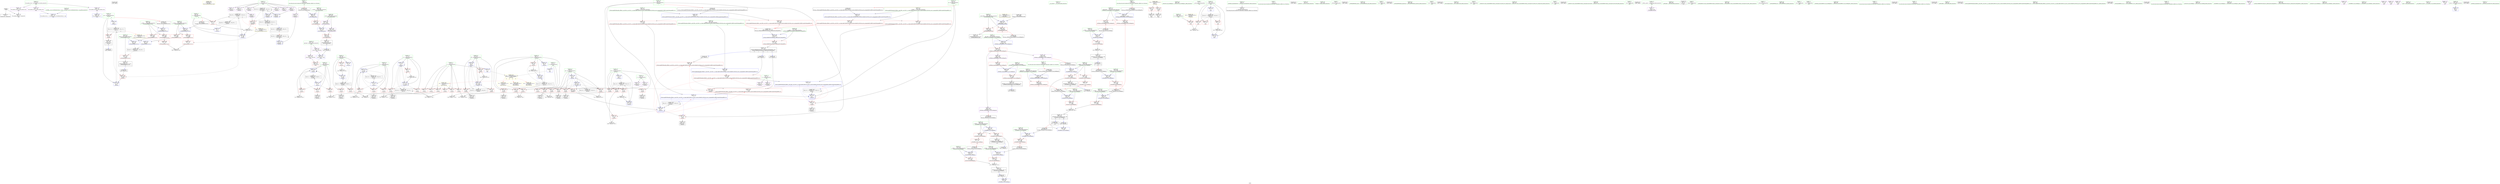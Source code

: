 digraph "SVFG" {
	label="SVFG";

	Node0x55af68d32080 [shape=record,color=grey,label="{NodeID: 0\nNullPtr}"];
	Node0x55af68d32080 -> Node0x55af68d5dbc0[style=solid];
	Node0x55af68d32080 -> Node0x55af68d68770[style=solid];
	Node0x55af68dafa10 [shape=record,color=black,label="{NodeID: 609\n326 = PHI()\n}"];
	Node0x55af68d927a0 [shape=record,color=yellow,style=double,label="{NodeID: 526\nRETMU(65V_2)\npts\{384 \}\nFun[_ZSt5fixedRSt8ios_base]}"];
	Node0x55af68d859d0 [shape=record,color=black,label="{NodeID: 443\nMR_12V_3 = PHI(MR_12V_4, MR_12V_2, )\npts\{72 \}\n|{|<s3>8}}"];
	Node0x55af68d859d0 -> Node0x55af68d62b60[style=dashed];
	Node0x55af68d859d0 -> Node0x55af68d5e100[style=dashed];
	Node0x55af68d859d0 -> Node0x55af68d69b20[style=dashed];
	Node0x55af68d859d0:s3 -> Node0x55af68d8e170[style=dashed,color=red];
	Node0x55af68d6a4e0 [shape=record,color=blue,label="{NodeID: 277\n335\<--331\ncoerce.dive\<--call4\nmain\n}"];
	Node0x55af68d6a4e0 -> Node0x55af68d5f070[style=dashed];
	Node0x55af68d5e1d0 [shape=record,color=red,label="{NodeID: 194\n262\<--254\n\<--__a.addr\n_ZSt4swapIiENSt9enable_ifIXsr6__and_ISt6__not_ISt15__is_tuple_likeIT_EESt21is_move_constructibleIS3_ESt18is_move_assignableIS3_EEE5valueEvE4typeERS3_SC_\n|{<s0>9}}"];
	Node0x55af68d5e1d0:s0 -> Node0x55af68dada80[style=solid,color=red];
	Node0x55af68d5b180 [shape=record,color=black,label="{NodeID: 111\n394\<--405\n_ZSt12setprecisioni_ret\<--\n_ZSt12setprecisioni\n|{<s0>16}}"];
	Node0x55af68d5b180:s0 -> Node0x55af68dafae0[style=solid,color=blue];
	Node0x55af68d593f0 [shape=record,color=green,label="{NodeID: 28\n50\<--51\n__cxa_atexit\<--__cxa_atexit_field_insensitive\n}"];
	Node0x55af68d8e280 [shape=record,color=yellow,style=double,label="{NodeID: 471\n26V_1 = ENCHI(MR_26V_0)\npts\{86 \}\nFun[_ZSt3maxIiERKT_S2_S2_]}"];
	Node0x55af68d8e280 -> Node0x55af68d5ec60[style=dashed];
	Node0x55af68d5f890 [shape=record,color=red,label="{NodeID: 222\n435\<--434\n\<--_M_flags\n_ZNSt8ios_base4setfESt13_Ios_FmtflagsS0_\n}"];
	Node0x55af68d5f890 -> Node0x55af68d6ac30[style=solid];
	Node0x55af68d61370 [shape=record,color=purple,label="{NodeID: 139\n537\<--35\nllvm.global_ctors_1\<--llvm.global_ctors\nGlob }"];
	Node0x55af68d61370 -> Node0x55af68d68670[style=solid];
	Node0x55af68d5bc50 [shape=record,color=green,label="{NodeID: 56\n310\<--311\nagg.tmp\<--agg.tmp_field_insensitive\nmain\n}"];
	Node0x55af68d5bc50 -> Node0x55af68d61570[style=solid];
	Node0x55af68d5bc50 -> Node0x55af68d61640[style=solid];
	Node0x55af68dacc40 [shape=record,color=black,label="{NodeID: 582\n514 = PHI(492, )\n1st arg _ZStorSt13_Ios_FmtflagsS_ }"];
	Node0x55af68dacc40 -> Node0x55af68d6b520[style=solid];
	Node0x55af68d903e0 [shape=record,color=yellow,style=double,label="{NodeID: 499\n52V_1 = ENCHI(MR_52V_0)\npts\{1 \}\nFun[main]}"];
	Node0x55af68d903e0 -> Node0x55af68d621a0[style=dashed];
	Node0x55af68d903e0 -> Node0x55af68d62270[style=dashed];
	Node0x55af68d73b40 [shape=record,color=grey,label="{NodeID: 416\n175 = Binary(174, 94, )\n}"];
	Node0x55af68d73b40 -> Node0x55af68d69300[style=solid];
	Node0x55af68d68ef0 [shape=record,color=blue,label="{NodeID: 250\n73\<--94\ni23\<--\n_Z5solvev\n}"];
	Node0x55af68d68ef0 -> Node0x55af68d85ed0[style=dashed];
	Node0x55af68d62a90 [shape=record,color=red,label="{NodeID: 167\n138\<--69\n\<--i10\n_Z5solvev\n}"];
	Node0x55af68d62a90 -> Node0x55af68d74140[style=solid];
	Node0x55af68d5d5b0 [shape=record,color=green,label="{NodeID: 84\n494\<--495\n_ZStorSt13_Ios_FmtflagsS_\<--_ZStorSt13_Ios_FmtflagsS__field_insensitive\n}"];
	Node0x55af68d571e0 [shape=record,color=green,label="{NodeID: 1\n7\<--1\n__dso_handle\<--dummyObj\nGlob }"];
	Node0x55af68dafae0 [shape=record,color=black,label="{NodeID: 610\n331 = PHI(394, )\n}"];
	Node0x55af68dafae0 -> Node0x55af68d6a4e0[style=solid];
	Node0x55af68d85ed0 [shape=record,color=black,label="{NodeID: 444\nMR_14V_3 = PHI(MR_14V_4, MR_14V_2, )\npts\{74 \}\n}"];
	Node0x55af68d85ed0 -> Node0x55af68d62c30[style=dashed];
	Node0x55af68d85ed0 -> Node0x55af68d62d00[style=dashed];
	Node0x55af68d85ed0 -> Node0x55af68d62dd0[style=dashed];
	Node0x55af68d85ed0 -> Node0x55af68d62ea0[style=dashed];
	Node0x55af68d85ed0 -> Node0x55af68d69bf0[style=dashed];
	Node0x55af68d6a5b0 [shape=record,color=blue,label="{NodeID: 278\n312\<--94\ni\<--\nmain\n}"];
	Node0x55af68d6a5b0 -> Node0x55af68d8bdd0[style=dashed];
	Node0x55af68d5e2a0 [shape=record,color=red,label="{NodeID: 195\n271\<--254\n\<--__a.addr\n_ZSt4swapIiENSt9enable_ifIXsr6__and_ISt6__not_ISt15__is_tuple_likeIT_EESt21is_move_constructibleIS3_ESt18is_move_assignableIS3_EEE5valueEvE4typeERS3_SC_\n}"];
	Node0x55af68d5e2a0 -> Node0x55af68d69f30[style=solid];
	Node0x55af68d5b250 [shape=record,color=black,label="{NodeID: 112\n418\<--454\n_ZNSt8ios_base4setfESt13_Ios_FmtflagsS0__ret\<--\n_ZNSt8ios_base4setfESt13_Ios_FmtflagsS0_\n|{<s0>24}}"];
	Node0x55af68d5b250:s0 -> Node0x55af68db0360[style=solid,color=blue];
	Node0x55af68d594f0 [shape=record,color=green,label="{NodeID: 29\n49\<--55\n_ZNSt8ios_base4InitD1Ev\<--_ZNSt8ios_base4InitD1Ev_field_insensitive\n}"];
	Node0x55af68d594f0 -> Node0x55af68d5dd90[style=solid];
	Node0x55af68d5f960 [shape=record,color=red,label="{NodeID: 223\n465\<--459\n\<--__a.addr\n_ZStaNRSt13_Ios_FmtflagsS_\n}"];
	Node0x55af68d5f960 -> Node0x55af68d5fbd0[style=solid];
	Node0x55af68d61470 [shape=record,color=purple,label="{NodeID: 140\n538\<--35\nllvm.global_ctors_2\<--llvm.global_ctors\nGlob }"];
	Node0x55af68d61470 -> Node0x55af68d68770[style=solid];
	Node0x55af68d5bd20 [shape=record,color=green,label="{NodeID: 57\n312\<--313\ni\<--i_field_insensitive\nmain\n}"];
	Node0x55af68d5bd20 -> Node0x55af68d5ee00[style=solid];
	Node0x55af68d5bd20 -> Node0x55af68d5eed0[style=solid];
	Node0x55af68d5bd20 -> Node0x55af68d5efa0[style=solid];
	Node0x55af68d5bd20 -> Node0x55af68d6a5b0[style=solid];
	Node0x55af68d5bd20 -> Node0x55af68d6a680[style=solid];
	Node0x55af68dacd80 [shape=record,color=black,label="{NodeID: 583\n419 = PHI(386, )\n0th arg _ZNSt8ios_base4setfESt13_Ios_FmtflagsS0_ }"];
	Node0x55af68dacd80 -> Node0x55af68d6a9c0[style=solid];
	Node0x55af68d73cc0 [shape=record,color=grey,label="{NodeID: 417\n523 = Binary(521, 522, )\n}"];
	Node0x55af68d73cc0 -> Node0x55af68d60160[style=solid];
	Node0x55af68d68fc0 [shape=record,color=blue,label="{NodeID: 251\n75\<--94\nz\<--\n_Z5solvev\n}"];
	Node0x55af68d68fc0 -> Node0x55af68d62f70[style=dashed];
	Node0x55af68d68fc0 -> Node0x55af68d63040[style=dashed];
	Node0x55af68d68fc0 -> Node0x55af68d63110[style=dashed];
	Node0x55af68d68fc0 -> Node0x55af68d69300[style=dashed];
	Node0x55af68d68fc0 -> Node0x55af68d863d0[style=dashed];
	Node0x55af68d62b60 [shape=record,color=red,label="{NodeID: 168\n246\<--71\n\<--ans\n_Z5solvev\n}"];
	Node0x55af68d62b60 -> Node0x55af68d5ad70[style=solid];
	Node0x55af68d5d6b0 [shape=record,color=green,label="{NodeID: 85\n502\<--503\n__a.addr\<--__a.addr_field_insensitive\n_ZStanSt13_Ios_FmtflagsS_\n}"];
	Node0x55af68d5d6b0 -> Node0x55af68d67f90[style=solid];
	Node0x55af68d5d6b0 -> Node0x55af68d6b2b0[style=solid];
	Node0x55af68d57270 [shape=record,color=green,label="{NodeID: 2\n9\<--1\n\<--dummyObj\nCan only get source location for instruction, argument, global var or function.}"];
	Node0x55af68dafc80 [shape=record,color=black,label="{NodeID: 611\n339 = PHI()\n}"];
	Node0x55af68d863d0 [shape=record,color=black,label="{NodeID: 445\nMR_16V_2 = PHI(MR_16V_4, MR_16V_1, )\npts\{76 \}\n}"];
	Node0x55af68d863d0 -> Node0x55af68d68fc0[style=dashed];
	Node0x55af68d6a680 [shape=record,color=blue,label="{NodeID: 279\n312\<--367\ni\<--inc\nmain\n}"];
	Node0x55af68d6a680 -> Node0x55af68d8bdd0[style=dashed];
	Node0x55af68d5e370 [shape=record,color=red,label="{NodeID: 196\n268\<--256\n\<--__b.addr\n_ZSt4swapIiENSt9enable_ifIXsr6__and_ISt6__not_ISt15__is_tuple_likeIT_EESt21is_move_constructibleIS3_ESt18is_move_assignableIS3_EEE5valueEvE4typeERS3_SC_\n|{<s0>10}}"];
	Node0x55af68d5e370:s0 -> Node0x55af68dada80[style=solid,color=red];
	Node0x55af68d5b320 [shape=record,color=black,label="{NodeID: 113\n456\<--469\n_ZStaNRSt13_Ios_FmtflagsS__ret\<--\n_ZStaNRSt13_Ios_FmtflagsS_\n|{<s0>26}}"];
	Node0x55af68d5b320:s0 -> Node0x55af68daf1c0[style=solid,color=blue];
	Node0x55af68d595f0 [shape=record,color=green,label="{NodeID: 30\n62\<--63\n_Z5solvev\<--_Z5solvev_field_insensitive\n}"];
	Node0x55af68d5fa30 [shape=record,color=red,label="{NodeID: 224\n469\<--459\n\<--__a.addr\n_ZStaNRSt13_Ios_FmtflagsS_\n}"];
	Node0x55af68d5fa30 -> Node0x55af68d5b320[style=solid];
	Node0x55af68d5fa30 -> Node0x55af68d6aea0[style=solid];
	Node0x55af68d61570 [shape=record,color=purple,label="{NodeID: 141\n335\<--310\ncoerce.dive\<--agg.tmp\nmain\n}"];
	Node0x55af68d61570 -> Node0x55af68d6a4e0[style=solid];
	Node0x55af68d5bdf0 [shape=record,color=green,label="{NodeID: 58\n319\<--320\nfreopen\<--freopen_field_insensitive\n}"];
	Node0x55af68dacec0 [shape=record,color=black,label="{NodeID: 584\n420 = PHI(388, )\n1st arg _ZNSt8ios_base4setfESt13_Ios_FmtflagsS0_ }"];
	Node0x55af68dacec0 -> Node0x55af68d6aa90[style=solid];
	Node0x55af68d905d0 [shape=record,color=yellow,style=double,label="{NodeID: 501\n56V_1 = ENCHI(MR_56V_0)\npts\{309 \}\nFun[main]}"];
	Node0x55af68d905d0 -> Node0x55af68d5ed30[style=dashed];
	Node0x55af68d73e40 [shape=record,color=grey,label="{NodeID: 418\n115 = Binary(114, 94, )\n}"];
	Node0x55af68d73e40 -> Node0x55af68d68ae0[style=solid];
	Node0x55af68d69090 [shape=record,color=blue,label="{NodeID: 252\n77\<--94\nzz\<--\n_Z5solvev\n}"];
	Node0x55af68d69090 -> Node0x55af68d631e0[style=dashed];
	Node0x55af68d69090 -> Node0x55af68d632b0[style=dashed];
	Node0x55af68d69090 -> Node0x55af68d63380[style=dashed];
	Node0x55af68d69090 -> Node0x55af68d69090[style=dashed];
	Node0x55af68d69090 -> Node0x55af68d69230[style=dashed];
	Node0x55af68d69090 -> Node0x55af68d868d0[style=dashed];
	Node0x55af68d62c30 [shape=record,color=red,label="{NodeID: 169\n145\<--73\n\<--i23\n_Z5solvev\n}"];
	Node0x55af68d62c30 -> Node0x55af68d74ec0[style=solid];
	Node0x55af68d5d780 [shape=record,color=green,label="{NodeID: 86\n504\<--505\n__b.addr\<--__b.addr_field_insensitive\n_ZStanSt13_Ios_FmtflagsS_\n}"];
	Node0x55af68d5d780 -> Node0x55af68d68060[style=solid];
	Node0x55af68d5d780 -> Node0x55af68d6b380[style=solid];
	Node0x55af68d57520 [shape=record,color=green,label="{NodeID: 3\n19\<--1\n_ZSt3cin\<--dummyObj\nGlob }"];
	Node0x55af68dafd50 [shape=record,color=black,label="{NodeID: 612\n349 = PHI()\n}"];
	Node0x55af68d868d0 [shape=record,color=black,label="{NodeID: 446\nMR_18V_2 = PHI(MR_18V_3, MR_18V_1, )\npts\{78 \}\n}"];
	Node0x55af68d868d0 -> Node0x55af68d69090[style=dashed];
	Node0x55af68d868d0 -> Node0x55af68d868d0[style=dashed];
	Node0x55af68d6a750 [shape=record,color=blue,label="{NodeID: 280\n383\<--382\n__base.addr\<--__base\n_ZSt5fixedRSt8ios_base\n}"];
	Node0x55af68d6a750 -> Node0x55af68d5f140[style=dashed];
	Node0x55af68d6a750 -> Node0x55af68d5f210[style=dashed];
	Node0x55af68d5e440 [shape=record,color=red,label="{NodeID: 197\n275\<--256\n\<--__b.addr\n_ZSt4swapIiENSt9enable_ifIXsr6__and_ISt6__not_ISt15__is_tuple_likeIT_EESt21is_move_constructibleIS3_ESt18is_move_assignableIS3_EEE5valueEvE4typeERS3_SC_\n}"];
	Node0x55af68d5e440 -> Node0x55af68d6a000[style=solid];
	Node0x55af68d5b3f0 [shape=record,color=black,label="{NodeID: 114\n472\<--478\n_ZStcoSt13_Ios_Fmtflags_ret\<--neg\n_ZStcoSt13_Ios_Fmtflags\n|{<s0>25}}"];
	Node0x55af68d5b3f0:s0 -> Node0x55af68daf080[style=solid,color=blue];
	Node0x55af68d596f0 [shape=record,color=green,label="{NodeID: 31\n65\<--66\ni\<--i_field_insensitive\n_Z5solvev\n}"];
	Node0x55af68d596f0 -> Node0x55af68d62340[style=solid];
	Node0x55af68d596f0 -> Node0x55af68d62410[style=solid];
	Node0x55af68d596f0 -> Node0x55af68d624e0[style=solid];
	Node0x55af68d596f0 -> Node0x55af68d68870[style=solid];
	Node0x55af68d596f0 -> Node0x55af68d68bb0[style=solid];
	Node0x55af68d5fb00 [shape=record,color=red,label="{NodeID: 225\n467\<--461\n\<--__b.addr\n_ZStaNRSt13_Ios_FmtflagsS_\n|{<s0>29}}"];
	Node0x55af68d5fb00:s0 -> Node0x55af68dad350[style=solid,color=red];
	Node0x55af68d61640 [shape=record,color=purple,label="{NodeID: 142\n337\<--310\ncoerce.dive5\<--agg.tmp\nmain\n}"];
	Node0x55af68d61640 -> Node0x55af68d5f070[style=solid];
	Node0x55af68d5bef0 [shape=record,color=green,label="{NodeID: 59\n327\<--328\n_ZSt5fixedRSt8ios_base\<--_ZSt5fixedRSt8ios_base_field_insensitive\n}"];
	Node0x55af68dad000 [shape=record,color=black,label="{NodeID: 585\n421 = PHI(389, )\n2nd arg _ZNSt8ios_base4setfESt13_Ios_FmtflagsS0_ }"];
	Node0x55af68dad000 -> Node0x55af68d6ab60[style=solid];
	Node0x55af68d73fc0 [shape=record,color=grey,label="{NodeID: 419\n120 = Binary(119, 94, )\n}"];
	Node0x55af68d73fc0 -> Node0x55af68d68bb0[style=solid];
	Node0x55af68d69160 [shape=record,color=blue,label="{NodeID: 253\n166\<--9\narrayidx36\<--\n_Z5solvev\n}"];
	Node0x55af68d69160 -> Node0x55af68d69160[style=dashed];
	Node0x55af68d69160 -> Node0x55af68d8d1d0[style=dashed];
	Node0x55af68d62d00 [shape=record,color=red,label="{NodeID: 170\n195\<--73\n\<--i23\n_Z5solvev\n}"];
	Node0x55af68d62d00 -> Node0x55af68d74d40[style=solid];
	Node0x55af68d5d850 [shape=record,color=green,label="{NodeID: 87\n515\<--516\n__a.addr\<--__a.addr_field_insensitive\n_ZStorSt13_Ios_FmtflagsS_\n}"];
	Node0x55af68d5d850 -> Node0x55af68d68130[style=solid];
	Node0x55af68d5d850 -> Node0x55af68d6b450[style=solid];
	Node0x55af68d575b0 [shape=record,color=green,label="{NodeID: 4\n20\<--1\n.str\<--dummyObj\nGlob }"];
	Node0x55af68dafe20 [shape=record,color=black,label="{NodeID: 613\n353 = PHI()\n}"];
	Node0x55af68d86dd0 [shape=record,color=black,label="{NodeID: 447\nMR_20V_2 = PHI(MR_20V_4, MR_20V_1, )\npts\{80 \}\n}"];
	Node0x55af68d86dd0 -> Node0x55af68d693d0[style=dashed];
	Node0x55af68d6a820 [shape=record,color=blue,label="{NodeID: 281\n398\<--395\n__n.addr\<--__n\n_ZSt12setprecisioni\n}"];
	Node0x55af68d6a820 -> Node0x55af68d5f2e0[style=dashed];
	Node0x55af68d5e510 [shape=record,color=red,label="{NodeID: 198\n266\<--263\n\<--call\n_ZSt4swapIiENSt9enable_ifIXsr6__and_ISt6__not_ISt15__is_tuple_likeIT_EESt21is_move_constructibleIS3_ESt18is_move_assignableIS3_EEE5valueEvE4typeERS3_SC_\n}"];
	Node0x55af68d5e510 -> Node0x55af68d69e60[style=solid];
	Node0x55af68d5b4c0 [shape=record,color=black,label="{NodeID: 115\n481\<--496\n_ZStoRRSt13_Ios_FmtflagsS__ret\<--\n_ZStoRRSt13_Ios_FmtflagsS_\n|{<s0>28}}"];
	Node0x55af68d5b4c0:s0 -> Node0x55af68daf4d0[style=solid,color=blue];
	Node0x55af68d597c0 [shape=record,color=green,label="{NodeID: 32\n67\<--68\nj\<--j_field_insensitive\n_Z5solvev\n}"];
	Node0x55af68d597c0 -> Node0x55af68d625b0[style=solid];
	Node0x55af68d597c0 -> Node0x55af68d62680[style=solid];
	Node0x55af68d597c0 -> Node0x55af68d62750[style=solid];
	Node0x55af68d597c0 -> Node0x55af68d68940[style=solid];
	Node0x55af68d597c0 -> Node0x55af68d68ae0[style=solid];
	Node0x55af68d8e600 [shape=record,color=yellow,style=double,label="{NodeID: 475\n65V_1 = ENCHI(MR_65V_0)\npts\{384 \}\nFun[_ZSt5fixedRSt8ios_base]}"];
	Node0x55af68d8e600 -> Node0x55af68d6a750[style=dashed];
	Node0x55af68d5fbd0 [shape=record,color=red,label="{NodeID: 226\n466\<--465\n\<--\n_ZStaNRSt13_Ios_FmtflagsS_\n|{<s0>29}}"];
	Node0x55af68d5fbd0:s0 -> Node0x55af68dad140[style=solid,color=red];
	Node0x55af68d61710 [shape=record,color=purple,label="{NodeID: 143\n401\<--396\n_M_n\<--retval\n_ZSt12setprecisioni\n}"];
	Node0x55af68d61710 -> Node0x55af68d6a8f0[style=solid];
	Node0x55af68d5bff0 [shape=record,color=green,label="{NodeID: 60\n329\<--330\n_ZNSolsEPFRSt8ios_baseS0_E\<--_ZNSolsEPFRSt8ios_baseS0_E_field_insensitive\n}"];
	Node0x55af68dad140 [shape=record,color=black,label="{NodeID: 586\n500 = PHI(445, 466, )\n0th arg _ZStanSt13_Ios_FmtflagsS_ }"];
	Node0x55af68dad140 -> Node0x55af68d6b2b0[style=solid];
	Node0x55af68d74140 [shape=record,color=grey,label="{NodeID: 420\n139 = Binary(138, 94, )\n}"];
	Node0x55af68d74140 -> Node0x55af68d68d50[style=solid];
	Node0x55af68d69230 [shape=record,color=blue,label="{NodeID: 254\n77\<--170\nzz\<--inc38\n_Z5solvev\n}"];
	Node0x55af68d69230 -> Node0x55af68d631e0[style=dashed];
	Node0x55af68d69230 -> Node0x55af68d632b0[style=dashed];
	Node0x55af68d69230 -> Node0x55af68d63380[style=dashed];
	Node0x55af68d69230 -> Node0x55af68d69090[style=dashed];
	Node0x55af68d69230 -> Node0x55af68d69230[style=dashed];
	Node0x55af68d69230 -> Node0x55af68d868d0[style=dashed];
	Node0x55af68d62dd0 [shape=record,color=red,label="{NodeID: 171\n221\<--73\n\<--i23\n_Z5solvev\n}"];
	Node0x55af68d62dd0 -> Node0x55af68d5abd0[style=solid];
	Node0x55af68d5d920 [shape=record,color=green,label="{NodeID: 88\n517\<--518\n__b.addr\<--__b.addr_field_insensitive\n_ZStorSt13_Ios_FmtflagsS_\n}"];
	Node0x55af68d5d920 -> Node0x55af68d68200[style=solid];
	Node0x55af68d5d920 -> Node0x55af68d6b520[style=solid];
	Node0x55af68d57670 [shape=record,color=green,label="{NodeID: 5\n22\<--1\n.str.1\<--dummyObj\nGlob }"];
	Node0x55af68dafef0 [shape=record,color=black,label="{NodeID: 614\n357 = PHI()\n}"];
	Node0x55af68d872d0 [shape=record,color=black,label="{NodeID: 448\nMR_22V_2 = PHI(MR_22V_3, MR_22V_1, )\npts\{82 \}\n}"];
	Node0x55af68d872d0 -> Node0x55af68d694a0[style=dashed];
	Node0x55af68d872d0 -> Node0x55af68d872d0[style=dashed];
	Node0x55af68d6a8f0 [shape=record,color=blue,label="{NodeID: 282\n401\<--402\n_M_n\<--\n_ZSt12setprecisioni\n}"];
	Node0x55af68d6a8f0 -> Node0x55af68d5f3b0[style=dashed];
	Node0x55af68d5e5e0 [shape=record,color=red,label="{NodeID: 199\n270\<--269\n\<--call1\n_ZSt4swapIiENSt9enable_ifIXsr6__and_ISt6__not_ISt15__is_tuple_likeIT_EESt21is_move_constructibleIS3_ESt18is_move_assignableIS3_EEE5valueEvE4typeERS3_SC_\n}"];
	Node0x55af68d5e5e0 -> Node0x55af68d69f30[style=solid];
	Node0x55af68d60090 [shape=record,color=black,label="{NodeID: 116\n499\<--510\n_ZStanSt13_Ios_FmtflagsS__ret\<--and\n_ZStanSt13_Ios_FmtflagsS_\n|{<s0>27|<s1>29}}"];
	Node0x55af68d60090:s0 -> Node0x55af68daf2d0[style=solid,color=blue];
	Node0x55af68d60090:s1 -> Node0x55af68db0470[style=solid,color=blue];
	Node0x55af68d59890 [shape=record,color=green,label="{NodeID: 33\n69\<--70\ni10\<--i10_field_insensitive\n_Z5solvev\n}"];
	Node0x55af68d59890 -> Node0x55af68d62820[style=solid];
	Node0x55af68d59890 -> Node0x55af68d628f0[style=solid];
	Node0x55af68d59890 -> Node0x55af68d629c0[style=solid];
	Node0x55af68d59890 -> Node0x55af68d62a90[style=solid];
	Node0x55af68d59890 -> Node0x55af68d68c80[style=solid];
	Node0x55af68d59890 -> Node0x55af68d68d50[style=solid];
	Node0x55af68d5fca0 [shape=record,color=red,label="{NodeID: 227\n477\<--474\n\<--__a.addr\n_ZStcoSt13_Ios_Fmtflags\n}"];
	Node0x55af68d5fca0 -> Node0x55af68d745c0[style=solid];
	Node0x55af68d617e0 [shape=record,color=purple,label="{NodeID: 144\n404\<--396\ncoerce.dive\<--retval\n_ZSt12setprecisioni\n}"];
	Node0x55af68d617e0 -> Node0x55af68d5f3b0[style=solid];
	Node0x55af68d5c0f0 [shape=record,color=green,label="{NodeID: 61\n333\<--334\n_ZSt12setprecisioni\<--_ZSt12setprecisioni_field_insensitive\n}"];
	Node0x55af68dad350 [shape=record,color=black,label="{NodeID: 587\n501 = PHI(446, 467, )\n1st arg _ZStanSt13_Ios_FmtflagsS_ }"];
	Node0x55af68dad350 -> Node0x55af68d6b380[style=solid];
	Node0x55af68d742c0 [shape=record,color=grey,label="{NodeID: 421\n211 = Binary(210, 94, )\n}"];
	Node0x55af68d742c0 -> Node0x55af68d69710[style=solid];
	Node0x55af68d69300 [shape=record,color=blue,label="{NodeID: 255\n75\<--175\nz\<--inc41\n_Z5solvev\n}"];
	Node0x55af68d69300 -> Node0x55af68d62f70[style=dashed];
	Node0x55af68d69300 -> Node0x55af68d63040[style=dashed];
	Node0x55af68d69300 -> Node0x55af68d63110[style=dashed];
	Node0x55af68d69300 -> Node0x55af68d69300[style=dashed];
	Node0x55af68d69300 -> Node0x55af68d863d0[style=dashed];
	Node0x55af68d62ea0 [shape=record,color=red,label="{NodeID: 172\n242\<--73\n\<--i23\n_Z5solvev\n}"];
	Node0x55af68d62ea0 -> Node0x55af68d736c0[style=solid];
	Node0x55af68d5d9f0 [shape=record,color=green,label="{NodeID: 89\n527\<--528\n__t.addr\<--__t.addr_field_insensitive\n_ZSt4moveIRiEONSt16remove_referenceIT_E4typeEOS2_\n}"];
	Node0x55af68d5d9f0 -> Node0x55af68d682d0[style=solid];
	Node0x55af68d5d9f0 -> Node0x55af68d6b5f0[style=solid];
	Node0x55af68d57f10 [shape=record,color=green,label="{NodeID: 6\n24\<--1\nstdin\<--dummyObj\nGlob }"];
	Node0x55af68dafff0 [shape=record,color=black,label="{NodeID: 615\n358 = PHI(64, )\n}"];
	Node0x55af68d877d0 [shape=record,color=black,label="{NodeID: 449\nMR_24V_2 = PHI(MR_24V_3, MR_24V_1, )\npts\{84 \}\n}"];
	Node0x55af68d877d0 -> Node0x55af68d69570[style=dashed];
	Node0x55af68d877d0 -> Node0x55af68d877d0[style=dashed];
	Node0x55af68d6a9c0 [shape=record,color=blue,label="{NodeID: 283\n422\<--419\nthis.addr\<--this\n_ZNSt8ios_base4setfESt13_Ios_FmtflagsS0_\n}"];
	Node0x55af68d6a9c0 -> Node0x55af68d5f480[style=dashed];
	Node0x55af68d5e6b0 [shape=record,color=red,label="{NodeID: 200\n274\<--273\n\<--call2\n_ZSt4swapIiENSt9enable_ifIXsr6__and_ISt6__not_ISt15__is_tuple_likeIT_EESt21is_move_constructibleIS3_ESt18is_move_assignableIS3_EEE5valueEvE4typeERS3_SC_\n}"];
	Node0x55af68d5e6b0 -> Node0x55af68d6a000[style=solid];
	Node0x55af68d60160 [shape=record,color=black,label="{NodeID: 117\n512\<--523\n_ZStorSt13_Ios_FmtflagsS__ret\<--or\n_ZStorSt13_Ios_FmtflagsS_\n|{<s0>30}}"];
	Node0x55af68d60160:s0 -> Node0x55af68db0640[style=solid,color=blue];
	Node0x55af68d59960 [shape=record,color=green,label="{NodeID: 34\n71\<--72\nans\<--ans_field_insensitive\n_Z5solvev\n|{|<s3>8}}"];
	Node0x55af68d59960 -> Node0x55af68d62b60[style=solid];
	Node0x55af68d59960 -> Node0x55af68d68e20[style=solid];
	Node0x55af68d59960 -> Node0x55af68d69b20[style=solid];
	Node0x55af68d59960:s3 -> Node0x55af68db0a00[style=solid,color=red];
	Node0x55af68d5fd70 [shape=record,color=red,label="{NodeID: 228\n490\<--484\n\<--__a.addr\n_ZStoRRSt13_Ios_FmtflagsS_\n}"];
	Node0x55af68d5fd70 -> Node0x55af68d67f00[style=solid];
	Node0x55af68d618b0 [shape=record,color=purple,label="{NodeID: 145\n434\<--433\n_M_flags\<--this1\n_ZNSt8ios_base4setfESt13_Ios_FmtflagsS0_\n}"];
	Node0x55af68d618b0 -> Node0x55af68d5f890[style=solid];
	Node0x55af68d5c1f0 [shape=record,color=green,label="{NodeID: 62\n340\<--341\n_ZStlsIcSt11char_traitsIcEERSt13basic_ostreamIT_T0_ES6_St13_Setprecision\<--_ZStlsIcSt11char_traitsIcEERSt13basic_ostreamIT_T0_ES6_St13_Setprecision_field_insensitive\n}"];
	Node0x55af68dad4d0 [shape=record,color=black,label="{NodeID: 588\n395 = PHI(332, )\n0th arg _ZSt12setprecisioni }"];
	Node0x55af68dad4d0 -> Node0x55af68d6a820[style=solid];
	Node0x55af68d90950 [shape=record,color=yellow,style=double,label="{NodeID: 505\n63V_1 = ENCHI(MR_63V_0)\npts\{10 12 140000 160000 \}\nFun[main]|{<s0>21|<s1>21|<s2>21|<s3>21}}"];
	Node0x55af68d90950:s0 -> Node0x55af68d83790[style=dashed,color=red];
	Node0x55af68d90950:s1 -> Node0x55af68d838a0[style=dashed,color=red];
	Node0x55af68d90950:s2 -> Node0x55af68d90140[style=dashed,color=red];
	Node0x55af68d90950:s3 -> Node0x55af68d90220[style=dashed,color=red];
	Node0x55af68d74440 [shape=record,color=grey,label="{NodeID: 422\n367 = Binary(366, 94, )\n}"];
	Node0x55af68d74440 -> Node0x55af68d6a680[style=solid];
	Node0x55af68d693d0 [shape=record,color=blue,label="{NodeID: 256\n79\<--94\nj43\<--\n_Z5solvev\n}"];
	Node0x55af68d693d0 -> Node0x55af68d63450[style=dashed];
	Node0x55af68d693d0 -> Node0x55af68d63520[style=dashed];
	Node0x55af68d693d0 -> Node0x55af68d635f0[style=dashed];
	Node0x55af68d693d0 -> Node0x55af68d636c0[style=dashed];
	Node0x55af68d693d0 -> Node0x55af68d69710[style=dashed];
	Node0x55af68d693d0 -> Node0x55af68d86dd0[style=dashed];
	Node0x55af68d62f70 [shape=record,color=red,label="{NodeID: 173\n151\<--75\n\<--z\n_Z5solvev\n}"];
	Node0x55af68d62f70 -> Node0x55af68d751c0[style=solid];
	Node0x55af68d5dac0 [shape=record,color=green,label="{NodeID: 90\n37\<--532\n_GLOBAL__sub_I_YuryBandarchuk_0_1.cpp\<--_GLOBAL__sub_I_YuryBandarchuk_0_1.cpp_field_insensitive\n}"];
	Node0x55af68d5dac0 -> Node0x55af68d68670[style=solid];
	Node0x55af68d57fa0 [shape=record,color=green,label="{NodeID: 7\n25\<--1\n.str.2\<--dummyObj\nGlob }"];
	Node0x55af68db01c0 [shape=record,color=black,label="{NodeID: 616\n359 = PHI()\n}"];
	Node0x55af68d87cd0 [shape=record,color=black,label="{NodeID: 450\nMR_26V_2 = PHI(MR_26V_4, MR_26V_1, )\npts\{86 \}\n}"];
	Node0x55af68d87cd0 -> Node0x55af68d697e0[style=dashed];
	Node0x55af68d6aa90 [shape=record,color=blue,label="{NodeID: 284\n424\<--420\n__fmtfl.addr\<--__fmtfl\n_ZNSt8ios_base4setfESt13_Ios_FmtflagsS0_\n}"];
	Node0x55af68d6aa90 -> Node0x55af68d5f550[style=dashed];
	Node0x55af68d5e780 [shape=record,color=red,label="{NodeID: 201\n301\<--281\n\<--retval\n_ZSt3maxIiERKT_S2_S2_\n}"];
	Node0x55af68d5e780 -> Node0x55af68d5ae40[style=solid];
	Node0x55af68d60230 [shape=record,color=black,label="{NodeID: 118\n525\<--530\n_ZSt4moveIRiEONSt16remove_referenceIT_E4typeEOS2__ret\<--\n_ZSt4moveIRiEONSt16remove_referenceIT_E4typeEOS2_\n|{<s0>9|<s1>10|<s2>11}}"];
	Node0x55af68d60230:s0 -> Node0x55af68daf5e0[style=solid,color=blue];
	Node0x55af68d60230:s1 -> Node0x55af68daf6f0[style=solid,color=blue];
	Node0x55af68d60230:s2 -> Node0x55af68daf800[style=solid,color=blue];
	Node0x55af68d59a30 [shape=record,color=green,label="{NodeID: 35\n73\<--74\ni23\<--i23_field_insensitive\n_Z5solvev\n}"];
	Node0x55af68d59a30 -> Node0x55af68d62c30[style=solid];
	Node0x55af68d59a30 -> Node0x55af68d62d00[style=solid];
	Node0x55af68d59a30 -> Node0x55af68d62dd0[style=solid];
	Node0x55af68d59a30 -> Node0x55af68d62ea0[style=solid];
	Node0x55af68d59a30 -> Node0x55af68d68ef0[style=solid];
	Node0x55af68d59a30 -> Node0x55af68d69bf0[style=solid];
	Node0x55af68d5fe40 [shape=record,color=red,label="{NodeID: 229\n496\<--484\n\<--__a.addr\n_ZStoRRSt13_Ios_FmtflagsS_\n}"];
	Node0x55af68d5fe40 -> Node0x55af68d5b4c0[style=solid];
	Node0x55af68d5fe40 -> Node0x55af68d6b1e0[style=solid];
	Node0x55af68d61980 [shape=record,color=purple,label="{NodeID: 146\n441\<--433\n_M_flags2\<--this1\n_ZNSt8ios_base4setfESt13_Ios_FmtflagsS0_\n|{<s0>26}}"];
	Node0x55af68d61980:s0 -> Node0x55af68db0780[style=solid,color=red];
	Node0x55af68d5c2f0 [shape=record,color=green,label="{NodeID: 63\n350\<--351\n_ZStlsISt11char_traitsIcEERSt13basic_ostreamIcT_ES5_PKc\<--_ZStlsISt11char_traitsIcEERSt13basic_ostreamIcT_ES5_PKc_field_insensitive\n}"];
	Node0x55af68dad5e0 [shape=record,color=black,label="{NodeID: 589\n482 = PHI(450, )\n0th arg _ZStoRRSt13_Ios_FmtflagsS_ }"];
	Node0x55af68dad5e0 -> Node0x55af68d6b040[style=solid];
	Node0x55af68d745c0 [shape=record,color=grey,label="{NodeID: 423\n478 = Binary(477, 479, )\n}"];
	Node0x55af68d745c0 -> Node0x55af68d5b3f0[style=solid];
	Node0x55af68d694a0 [shape=record,color=blue,label="{NodeID: 257\n81\<--187\npx\<--\n_Z5solvev\n|{|<s3>7|<s4>7|<s5>7}}"];
	Node0x55af68d694a0 -> Node0x55af68d63790[style=dashed];
	Node0x55af68d694a0 -> Node0x55af68d694a0[style=dashed];
	Node0x55af68d694a0 -> Node0x55af68d872d0[style=dashed];
	Node0x55af68d694a0:s3 -> Node0x55af68d5e510[style=dashed,color=red];
	Node0x55af68d694a0:s4 -> Node0x55af68d5e5e0[style=dashed,color=red];
	Node0x55af68d694a0:s5 -> Node0x55af68d69f30[style=dashed,color=red];
	Node0x55af68d63040 [shape=record,color=red,label="{NodeID: 174\n161\<--75\n\<--z\n_Z5solvev\n}"];
	Node0x55af68d63040 -> Node0x55af68d5a6f0[style=solid];
	Node0x55af68d5dbc0 [shape=record,color=black,label="{NodeID: 91\n2\<--3\ndummyVal\<--dummyVal\n}"];
	Node0x55af68d58030 [shape=record,color=green,label="{NodeID: 8\n27\<--1\n.str.3\<--dummyObj\nGlob }"];
	Node0x55af68db0290 [shape=record,color=black,label="{NodeID: 617\n360 = PHI()\n}"];
	Node0x55af68d881d0 [shape=record,color=black,label="{NodeID: 451\nMR_28V_2 = PHI(MR_28V_4, MR_28V_1, )\npts\{88 \}\n}"];
	Node0x55af68d881d0 -> Node0x55af68d698b0[style=dashed];
	Node0x55af68d6ab60 [shape=record,color=blue,label="{NodeID: 285\n426\<--421\n__mask.addr\<--__mask\n_ZNSt8ios_base4setfESt13_Ios_FmtflagsS0_\n}"];
	Node0x55af68d6ab60 -> Node0x55af68d5f620[style=dashed];
	Node0x55af68d6ab60 -> Node0x55af68d5f6f0[style=dashed];
	Node0x55af68d5e850 [shape=record,color=red,label="{NodeID: 202\n289\<--283\n\<--__a.addr\n_ZSt3maxIiERKT_S2_S2_\n}"];
	Node0x55af68d5e850 -> Node0x55af68d5eb90[style=solid];
	Node0x55af68d60300 [shape=record,color=purple,label="{NodeID: 119\n46\<--4\n\<--_ZStL8__ioinit\n__cxx_global_var_init\n}"];
	Node0x55af68d59b00 [shape=record,color=green,label="{NodeID: 36\n75\<--76\nz\<--z_field_insensitive\n_Z5solvev\n}"];
	Node0x55af68d59b00 -> Node0x55af68d62f70[style=solid];
	Node0x55af68d59b00 -> Node0x55af68d63040[style=solid];
	Node0x55af68d59b00 -> Node0x55af68d63110[style=solid];
	Node0x55af68d59b00 -> Node0x55af68d68fc0[style=solid];
	Node0x55af68d59b00 -> Node0x55af68d69300[style=solid];
	Node0x55af68d5ff10 [shape=record,color=red,label="{NodeID: 230\n492\<--486\n\<--__b.addr\n_ZStoRRSt13_Ios_FmtflagsS_\n|{<s0>30}}"];
	Node0x55af68d5ff10:s0 -> Node0x55af68dacc40[style=solid,color=red];
	Node0x55af68d61a50 [shape=record,color=purple,label="{NodeID: 147\n450\<--433\n_M_flags5\<--this1\n_ZNSt8ios_base4setfESt13_Ios_FmtflagsS0_\n|{<s0>28}}"];
	Node0x55af68d61a50:s0 -> Node0x55af68dad5e0[style=solid,color=red];
	Node0x55af68d5c3f0 [shape=record,color=green,label="{NodeID: 64\n354\<--355\n_ZNSolsEi\<--_ZNSolsEi_field_insensitive\n}"];
	Node0x55af68dad6f0 [shape=record,color=black,label="{NodeID: 590\n483 = PHI(447, )\n1st arg _ZStoRRSt13_Ios_FmtflagsS_ }"];
	Node0x55af68dad6f0 -> Node0x55af68d6b110[style=solid];
	Node0x55af68d74740 [shape=record,color=grey,label="{NodeID: 424\n510 = Binary(508, 509, )\n}"];
	Node0x55af68d74740 -> Node0x55af68d60090[style=solid];
	Node0x55af68d69570 [shape=record,color=blue,label="{NodeID: 258\n83\<--192\npy\<--\n_Z5solvev\n|{|<s4>7|<s5>7|<s6>7|<s7>7}}"];
	Node0x55af68d69570 -> Node0x55af68d63860[style=dashed];
	Node0x55af68d69570 -> Node0x55af68d63930[style=dashed];
	Node0x55af68d69570 -> Node0x55af68d69570[style=dashed];
	Node0x55af68d69570 -> Node0x55af68d877d0[style=dashed];
	Node0x55af68d69570:s4 -> Node0x55af68d5e510[style=dashed,color=red];
	Node0x55af68d69570:s5 -> Node0x55af68d5e5e0[style=dashed,color=red];
	Node0x55af68d69570:s6 -> Node0x55af68d5e6b0[style=dashed,color=red];
	Node0x55af68d69570:s7 -> Node0x55af68d6a000[style=dashed,color=red];
	Node0x55af68d63110 [shape=record,color=red,label="{NodeID: 175\n174\<--75\n\<--z\n_Z5solvev\n}"];
	Node0x55af68d63110 -> Node0x55af68d73b40[style=solid];
	Node0x55af68d5dcc0 [shape=record,color=black,label="{NodeID: 92\n305\<--9\nmain_ret\<--\nmain\n}"];
	Node0x55af68d580f0 [shape=record,color=green,label="{NodeID: 9\n29\<--1\nstdout\<--dummyObj\nGlob }"];
	Node0x55af68db0360 [shape=record,color=black,label="{NodeID: 618\n387 = PHI(418, )\n}"];
	Node0x55af68d886d0 [shape=record,color=black,label="{NodeID: 452\nMR_34V_5 = PHI(MR_34V_9, MR_34V_2, )\npts\{180000 \}\n|{|<s1>21}}"];
	Node0x55af68d886d0 -> Node0x55af68d8d1d0[style=dashed];
	Node0x55af68d886d0:s1 -> Node0x55af68d8c2d0[style=dashed,color=blue];
	Node0x55af68d6ac30 [shape=record,color=blue,label="{NodeID: 286\n428\<--435\n__old\<--\n_ZNSt8ios_base4setfESt13_Ios_FmtflagsS0_\n}"];
	Node0x55af68d6ac30 -> Node0x55af68d5f7c0[style=dashed];
	Node0x55af68d5e920 [shape=record,color=red,label="{NodeID: 203\n298\<--283\n\<--__a.addr\n_ZSt3maxIiERKT_S2_S2_\n}"];
	Node0x55af68d5e920 -> Node0x55af68d6a340[style=solid];
	Node0x55af68d603d0 [shape=record,color=purple,label="{NodeID: 120\n131\<--13\narrayidx15\<--x\n_Z5solvev\n}"];
	Node0x55af68d59bd0 [shape=record,color=green,label="{NodeID: 37\n77\<--78\nzz\<--zz_field_insensitive\n_Z5solvev\n}"];
	Node0x55af68d59bd0 -> Node0x55af68d631e0[style=solid];
	Node0x55af68d59bd0 -> Node0x55af68d632b0[style=solid];
	Node0x55af68d59bd0 -> Node0x55af68d63380[style=solid];
	Node0x55af68d59bd0 -> Node0x55af68d69090[style=solid];
	Node0x55af68d59bd0 -> Node0x55af68d69230[style=solid];
	Node0x55af68d67f00 [shape=record,color=red,label="{NodeID: 231\n491\<--490\n\<--\n_ZStoRRSt13_Ios_FmtflagsS_\n|{<s0>30}}"];
	Node0x55af68d67f00:s0 -> Node0x55af68dacb10[style=solid,color=red];
	Node0x55af68d61b20 [shape=record,color=red,label="{NodeID: 148\n126\<--8\n\<--f\n_Z5solvev\n}"];
	Node0x55af68d61b20 -> Node0x55af68d754c0[style=solid];
	Node0x55af68d5c4f0 [shape=record,color=green,label="{NodeID: 65\n361\<--362\n_ZSt4endlIcSt11char_traitsIcEERSt13basic_ostreamIT_T0_ES6_\<--_ZSt4endlIcSt11char_traitsIcEERSt13basic_ostreamIT_T0_ES6__field_insensitive\n}"];
	Node0x55af68dad800 [shape=record,color=black,label="{NodeID: 591\n252 = PHI(81, )\n0th arg _ZSt4swapIiENSt9enable_ifIXsr6__and_ISt6__not_ISt15__is_tuple_likeIT_EESt21is_move_constructibleIS3_ESt18is_move_assignableIS3_EEE5valueEvE4typeERS3_SC_ }"];
	Node0x55af68dad800 -> Node0x55af68d69cc0[style=solid];
	Node0x55af68d748c0 [shape=record,color=grey,label="{NodeID: 425\n293 = cmp(290, 292, )\n}"];
	Node0x55af68d69640 [shape=record,color=blue,label="{NodeID: 259\n207\<--94\narrayidx55\<--\n_Z5solvev\n}"];
	Node0x55af68d69640 -> Node0x55af68d5e030[style=dashed];
	Node0x55af68d69640 -> Node0x55af68d69640[style=dashed];
	Node0x55af68d69640 -> Node0x55af68d886d0[style=dashed];
	Node0x55af68d631e0 [shape=record,color=red,label="{NodeID: 176\n157\<--77\n\<--zz\n_Z5solvev\n}"];
	Node0x55af68d631e0 -> Node0x55af68d75340[style=solid];
	Node0x55af68d5dd90 [shape=record,color=black,label="{NodeID: 93\n48\<--49\n\<--_ZNSt8ios_base4InitD1Ev\nCan only get source location for instruction, argument, global var or function.}"];
	Node0x55af68d581f0 [shape=record,color=green,label="{NodeID: 10\n30\<--1\n_ZSt4cout\<--dummyObj\nGlob }"];
	Node0x55af68db0470 [shape=record,color=black,label="{NodeID: 619\n468 = PHI(499, )\n}"];
	Node0x55af68db0470 -> Node0x55af68d6aea0[style=solid];
	Node0x55af68d6ad00 [shape=record,color=blue,label="{NodeID: 287\n459\<--457\n__a.addr\<--__a\n_ZStaNRSt13_Ios_FmtflagsS_\n}"];
	Node0x55af68d6ad00 -> Node0x55af68d5f960[style=dashed];
	Node0x55af68d6ad00 -> Node0x55af68d5fa30[style=dashed];
	Node0x55af68d5e9f0 [shape=record,color=red,label="{NodeID: 204\n291\<--285\n\<--__b.addr\n_ZSt3maxIiERKT_S2_S2_\n}"];
	Node0x55af68d5e9f0 -> Node0x55af68d5ec60[style=solid];
	Node0x55af68d604a0 [shape=record,color=purple,label="{NodeID: 121\n186\<--13\narrayidx48\<--x\n_Z5solvev\n}"];
	Node0x55af68d604a0 -> Node0x55af68d63d40[style=solid];
	Node0x55af68d59ca0 [shape=record,color=green,label="{NodeID: 38\n79\<--80\nj43\<--j43_field_insensitive\n_Z5solvev\n}"];
	Node0x55af68d59ca0 -> Node0x55af68d63450[style=solid];
	Node0x55af68d59ca0 -> Node0x55af68d63520[style=solid];
	Node0x55af68d59ca0 -> Node0x55af68d635f0[style=solid];
	Node0x55af68d59ca0 -> Node0x55af68d636c0[style=solid];
	Node0x55af68d59ca0 -> Node0x55af68d693d0[style=solid];
	Node0x55af68d59ca0 -> Node0x55af68d69710[style=solid];
	Node0x55af68d67f90 [shape=record,color=red,label="{NodeID: 232\n508\<--502\n\<--__a.addr\n_ZStanSt13_Ios_FmtflagsS_\n}"];
	Node0x55af68d67f90 -> Node0x55af68d74740[style=solid];
	Node0x55af68d61bf0 [shape=record,color=red,label="{NodeID: 149\n181\<--8\n\<--f\n_Z5solvev\n}"];
	Node0x55af68d61bf0 -> Node0x55af68d75040[style=solid];
	Node0x55af68d5c5f0 [shape=record,color=green,label="{NodeID: 66\n363\<--364\n_ZNSolsEPFRSoS_E\<--_ZNSolsEPFRSoS_E_field_insensitive\n}"];
	Node0x55af68dad940 [shape=record,color=black,label="{NodeID: 592\n253 = PHI(83, )\n1st arg _ZSt4swapIiENSt9enable_ifIXsr6__and_ISt6__not_ISt15__is_tuple_likeIT_EESt21is_move_constructibleIS3_ESt18is_move_assignableIS3_EEE5valueEvE4typeERS3_SC_ }"];
	Node0x55af68dad940 -> Node0x55af68d69d90[style=solid];
	Node0x55af68d74a40 [shape=record,color=grey,label="{NodeID: 426\n219 = cmp(217, 218, )\n}"];
	Node0x55af68d69710 [shape=record,color=blue,label="{NodeID: 260\n79\<--211\nj43\<--inc57\n_Z5solvev\n}"];
	Node0x55af68d69710 -> Node0x55af68d63450[style=dashed];
	Node0x55af68d69710 -> Node0x55af68d63520[style=dashed];
	Node0x55af68d69710 -> Node0x55af68d635f0[style=dashed];
	Node0x55af68d69710 -> Node0x55af68d636c0[style=dashed];
	Node0x55af68d69710 -> Node0x55af68d69710[style=dashed];
	Node0x55af68d69710 -> Node0x55af68d86dd0[style=dashed];
	Node0x55af68d632b0 [shape=record,color=red,label="{NodeID: 177\n164\<--77\n\<--zz\n_Z5solvev\n}"];
	Node0x55af68d632b0 -> Node0x55af68d5a7c0[style=solid];
	Node0x55af68d5de90 [shape=record,color=black,label="{NodeID: 94\n107\<--106\nidxprom\<--\n_Z5solvev\n}"];
	Node0x55af68d582f0 [shape=record,color=green,label="{NodeID: 11\n31\<--1\n.str.4\<--dummyObj\nGlob }"];
	Node0x55af68db0640 [shape=record,color=black,label="{NodeID: 620\n493 = PHI(512, )\n}"];
	Node0x55af68db0640 -> Node0x55af68d6b1e0[style=solid];
	Node0x55af68d6add0 [shape=record,color=blue,label="{NodeID: 288\n461\<--458\n__b.addr\<--__b\n_ZStaNRSt13_Ios_FmtflagsS_\n}"];
	Node0x55af68d6add0 -> Node0x55af68d5fb00[style=dashed];
	Node0x55af68d5eac0 [shape=record,color=red,label="{NodeID: 205\n295\<--285\n\<--__b.addr\n_ZSt3maxIiERKT_S2_S2_\n}"];
	Node0x55af68d5eac0 -> Node0x55af68d6a270[style=solid];
	Node0x55af68d60570 [shape=record,color=purple,label="{NodeID: 122\n135\<--15\narrayidx18\<--y\n_Z5solvev\n}"];
	Node0x55af68d59d70 [shape=record,color=green,label="{NodeID: 39\n81\<--82\npx\<--px_field_insensitive\n_Z5solvev\n|{|<s2>7}}"];
	Node0x55af68d59d70 -> Node0x55af68d63790[style=solid];
	Node0x55af68d59d70 -> Node0x55af68d694a0[style=solid];
	Node0x55af68d59d70:s2 -> Node0x55af68dad800[style=solid,color=red];
	Node0x55af68d83790 [shape=record,color=yellow,style=double,label="{NodeID: 482\n2V_1 = ENCHI(MR_2V_0)\npts\{10 \}\nFun[_Z5solvev]}"];
	Node0x55af68d83790 -> Node0x55af68d61b20[style=dashed];
	Node0x55af68d83790 -> Node0x55af68d61bf0[style=dashed];
	Node0x55af68d68060 [shape=record,color=red,label="{NodeID: 233\n509\<--504\n\<--__b.addr\n_ZStanSt13_Ios_FmtflagsS_\n}"];
	Node0x55af68d68060 -> Node0x55af68d74740[style=solid];
	Node0x55af68d61cc0 [shape=record,color=red,label="{NodeID: 150\n97\<--11\n\<--s\n_Z5solvev\n}"];
	Node0x55af68d61cc0 -> Node0x55af68d75640[style=solid];
	Node0x55af68d5c6f0 [shape=record,color=green,label="{NodeID: 67\n383\<--384\n__base.addr\<--__base.addr_field_insensitive\n_ZSt5fixedRSt8ios_base\n}"];
	Node0x55af68d5c6f0 -> Node0x55af68d5f140[style=solid];
	Node0x55af68d5c6f0 -> Node0x55af68d5f210[style=solid];
	Node0x55af68d5c6f0 -> Node0x55af68d6a750[style=solid];
	Node0x55af68dada80 [shape=record,color=black,label="{NodeID: 593\n526 = PHI(262, 268, 258, )\n0th arg _ZSt4moveIRiEONSt16remove_referenceIT_E4typeEOS2_ }"];
	Node0x55af68dada80 -> Node0x55af68d6b5f0[style=solid];
	Node0x55af68d74bc0 [shape=record,color=grey,label="{NodeID: 427\n346 = cmp(344, 345, )\n}"];
	Node0x55af68d697e0 [shape=record,color=blue,label="{NodeID: 261\n85\<--9\nc\<--\n_Z5solvev\n}"];
	Node0x55af68d697e0 -> Node0x55af68d84fd0[style=dashed];
	Node0x55af68d63380 [shape=record,color=red,label="{NodeID: 178\n169\<--77\n\<--zz\n_Z5solvev\n}"];
	Node0x55af68d63380 -> Node0x55af68d739c0[style=solid];
	Node0x55af68d5df60 [shape=record,color=black,label="{NodeID: 95\n110\<--109\nidxprom5\<--\n_Z5solvev\n}"];
	Node0x55af68d583f0 [shape=record,color=green,label="{NodeID: 12\n33\<--1\n.str.5\<--dummyObj\nGlob }"];
	Node0x55af68db0780 [shape=record,color=black,label="{NodeID: 621\n457 = PHI(441, )\n0th arg _ZStaNRSt13_Ios_FmtflagsS_ }"];
	Node0x55af68db0780 -> Node0x55af68d6ad00[style=solid];
	Node0x55af68d6aea0 [shape=record,color=blue,label="{NodeID: 289\n469\<--468\n\<--call\n_ZStaNRSt13_Ios_FmtflagsS_\n}"];
	Node0x55af68d5eb90 [shape=record,color=red,label="{NodeID: 206\n290\<--289\n\<--\n_ZSt3maxIiERKT_S2_S2_\n}"];
	Node0x55af68d5eb90 -> Node0x55af68d748c0[style=solid];
	Node0x55af68d60640 [shape=record,color=purple,label="{NodeID: 123\n191\<--15\narrayidx50\<--y\n_Z5solvev\n}"];
	Node0x55af68d60640 -> Node0x55af68d63e10[style=solid];
	Node0x55af68d59e40 [shape=record,color=green,label="{NodeID: 40\n83\<--84\npy\<--py_field_insensitive\n_Z5solvev\n|{|<s3>7}}"];
	Node0x55af68d59e40 -> Node0x55af68d63860[style=solid];
	Node0x55af68d59e40 -> Node0x55af68d63930[style=solid];
	Node0x55af68d59e40 -> Node0x55af68d69570[style=solid];
	Node0x55af68d59e40:s3 -> Node0x55af68dad940[style=solid,color=red];
	Node0x55af68d838a0 [shape=record,color=yellow,style=double,label="{NodeID: 483\n4V_1 = ENCHI(MR_4V_0)\npts\{12 \}\nFun[_Z5solvev]}"];
	Node0x55af68d838a0 -> Node0x55af68d61cc0[style=dashed];
	Node0x55af68d838a0 -> Node0x55af68d61d90[style=dashed];
	Node0x55af68d838a0 -> Node0x55af68d61e60[style=dashed];
	Node0x55af68d838a0 -> Node0x55af68d61f30[style=dashed];
	Node0x55af68d838a0 -> Node0x55af68d62000[style=dashed];
	Node0x55af68d838a0 -> Node0x55af68d620d0[style=dashed];
	Node0x55af68d68130 [shape=record,color=red,label="{NodeID: 234\n521\<--515\n\<--__a.addr\n_ZStorSt13_Ios_FmtflagsS_\n}"];
	Node0x55af68d68130 -> Node0x55af68d73cc0[style=solid];
	Node0x55af68d61d90 [shape=record,color=red,label="{NodeID: 151\n103\<--11\n\<--s\n_Z5solvev\n}"];
	Node0x55af68d61d90 -> Node0x55af68d757c0[style=solid];
	Node0x55af68d5c7c0 [shape=record,color=green,label="{NodeID: 68\n390\<--391\n_ZNSt8ios_base4setfESt13_Ios_FmtflagsS0_\<--_ZNSt8ios_base4setfESt13_Ios_FmtflagsS0__field_insensitive\n}"];
	Node0x55af68dadd60 [shape=record,color=black,label="{NodeID: 594\n473 = PHI(437, )\n0th arg _ZStcoSt13_Ios_Fmtflags }"];
	Node0x55af68dadd60 -> Node0x55af68d6af70[style=solid];
	Node0x55af68d74d40 [shape=record,color=grey,label="{NodeID: 428\n196 = cmp(194, 195, )\n}"];
	Node0x55af68d698b0 [shape=record,color=blue,label="{NodeID: 262\n87\<--94\nj59\<--\n_Z5solvev\n}"];
	Node0x55af68d698b0 -> Node0x55af68d63ad0[style=dashed];
	Node0x55af68d698b0 -> Node0x55af68d63ba0[style=dashed];
	Node0x55af68d698b0 -> Node0x55af68d63c70[style=dashed];
	Node0x55af68d698b0 -> Node0x55af68d69a50[style=dashed];
	Node0x55af68d698b0 -> Node0x55af68d881d0[style=dashed];
	Node0x55af68d63450 [shape=record,color=red,label="{NodeID: 179\n180\<--79\n\<--j43\n_Z5solvev\n}"];
	Node0x55af68d63450 -> Node0x55af68d75040[style=solid];
	Node0x55af68d5a550 [shape=record,color=black,label="{NodeID: 96\n130\<--129\nidxprom14\<--\n_Z5solvev\n}"];
	Node0x55af68d584f0 [shape=record,color=green,label="{NodeID: 13\n36\<--1\n\<--dummyObj\nCan only get source location for instruction, argument, global var or function.}"];
	Node0x55af68db08c0 [shape=record,color=black,label="{NodeID: 622\n458 = PHI(438, )\n1st arg _ZStaNRSt13_Ios_FmtflagsS_ }"];
	Node0x55af68db08c0 -> Node0x55af68d6add0[style=solid];
	Node0x55af68d6af70 [shape=record,color=blue,label="{NodeID: 290\n474\<--473\n__a.addr\<--__a\n_ZStcoSt13_Ios_Fmtflags\n}"];
	Node0x55af68d6af70 -> Node0x55af68d5fca0[style=dashed];
	Node0x55af68d5ec60 [shape=record,color=red,label="{NodeID: 207\n292\<--291\n\<--\n_ZSt3maxIiERKT_S2_S2_\n}"];
	Node0x55af68d5ec60 -> Node0x55af68d748c0[style=solid];
	Node0x55af68d60710 [shape=record,color=purple,label="{NodeID: 124\n108\<--17\narrayidx\<--a\n_Z5solvev\n}"];
	Node0x55af68d59f10 [shape=record,color=green,label="{NodeID: 41\n85\<--86\nc\<--c_field_insensitive\n_Z5solvev\n|{|<s3>8}}"];
	Node0x55af68d59f10 -> Node0x55af68d63a00[style=solid];
	Node0x55af68d59f10 -> Node0x55af68d697e0[style=solid];
	Node0x55af68d59f10 -> Node0x55af68d69980[style=solid];
	Node0x55af68d59f10:s3 -> Node0x55af68da9c40[style=solid,color=red];
	Node0x55af68d68200 [shape=record,color=red,label="{NodeID: 235\n522\<--517\n\<--__b.addr\n_ZStorSt13_Ios_FmtflagsS_\n}"];
	Node0x55af68d68200 -> Node0x55af68d73cc0[style=solid];
	Node0x55af68d61e60 [shape=record,color=red,label="{NodeID: 152\n146\<--11\n\<--s\n_Z5solvev\n}"];
	Node0x55af68d61e60 -> Node0x55af68d74ec0[style=solid];
	Node0x55af68d5c8c0 [shape=record,color=green,label="{NodeID: 69\n396\<--397\nretval\<--retval_field_insensitive\n_ZSt12setprecisioni\n}"];
	Node0x55af68d5c8c0 -> Node0x55af68d61710[style=solid];
	Node0x55af68d5c8c0 -> Node0x55af68d617e0[style=solid];
	Node0x55af68dae950 [shape=record,color=black,label="{NodeID: 595\n89 = PHI()\n}"];
	Node0x55af68d74ec0 [shape=record,color=grey,label="{NodeID: 429\n147 = cmp(145, 146, )\n}"];
	Node0x55af68d69980 [shape=record,color=blue,label="{NodeID: 263\n85\<--229\nc\<--add\n_Z5solvev\n}"];
	Node0x55af68d69980 -> Node0x55af68d84fd0[style=dashed];
	Node0x55af68d63520 [shape=record,color=red,label="{NodeID: 180\n184\<--79\n\<--j43\n_Z5solvev\n}"];
	Node0x55af68d63520 -> Node0x55af68d5a890[style=solid];
	Node0x55af68d5a620 [shape=record,color=black,label="{NodeID: 97\n134\<--133\nidxprom17\<--\n_Z5solvev\n}"];
	Node0x55af68d585f0 [shape=record,color=green,label="{NodeID: 14\n94\<--1\n\<--dummyObj\nCan only get source location for instruction, argument, global var or function.}"];
	Node0x55af68db0a00 [shape=record,color=black,label="{NodeID: 623\n279 = PHI(71, )\n0th arg _ZSt3maxIiERKT_S2_S2_ }"];
	Node0x55af68db0a00 -> Node0x55af68d6a0d0[style=solid];
	Node0x55af68d89fd0 [shape=record,color=black,label="{NodeID: 457\nMR_10V_3 = PHI(MR_10V_4, MR_10V_2, )\npts\{70 \}\n}"];
	Node0x55af68d89fd0 -> Node0x55af68d62820[style=dashed];
	Node0x55af68d89fd0 -> Node0x55af68d628f0[style=dashed];
	Node0x55af68d89fd0 -> Node0x55af68d629c0[style=dashed];
	Node0x55af68d89fd0 -> Node0x55af68d62a90[style=dashed];
	Node0x55af68d89fd0 -> Node0x55af68d68d50[style=dashed];
	Node0x55af68d6b040 [shape=record,color=blue,label="{NodeID: 291\n484\<--482\n__a.addr\<--__a\n_ZStoRRSt13_Ios_FmtflagsS_\n}"];
	Node0x55af68d6b040 -> Node0x55af68d5fd70[style=dashed];
	Node0x55af68d6b040 -> Node0x55af68d5fe40[style=dashed];
	Node0x55af68d5ed30 [shape=record,color=red,label="{NodeID: 208\n345\<--308\n\<--tc\nmain\n}"];
	Node0x55af68d5ed30 -> Node0x55af68d74bc0[style=solid];
	Node0x55af68d607e0 [shape=record,color=purple,label="{NodeID: 125\n111\<--17\narrayidx6\<--a\n_Z5solvev\n}"];
	Node0x55af68d607e0 -> Node0x55af68d68a10[style=solid];
	Node0x55af68d59fe0 [shape=record,color=green,label="{NodeID: 42\n87\<--88\nj59\<--j59_field_insensitive\n_Z5solvev\n}"];
	Node0x55af68d59fe0 -> Node0x55af68d63ad0[style=solid];
	Node0x55af68d59fe0 -> Node0x55af68d63ba0[style=solid];
	Node0x55af68d59fe0 -> Node0x55af68d63c70[style=solid];
	Node0x55af68d59fe0 -> Node0x55af68d698b0[style=solid];
	Node0x55af68d59fe0 -> Node0x55af68d69a50[style=solid];
	Node0x55af68d682d0 [shape=record,color=red,label="{NodeID: 236\n530\<--527\n\<--__t.addr\n_ZSt4moveIRiEONSt16remove_referenceIT_E4typeEOS2_\n}"];
	Node0x55af68d682d0 -> Node0x55af68d60230[style=solid];
	Node0x55af68d61f30 [shape=record,color=red,label="{NodeID: 153\n152\<--11\n\<--s\n_Z5solvev\n}"];
	Node0x55af68d61f30 -> Node0x55af68d751c0[style=solid];
	Node0x55af68d5c990 [shape=record,color=green,label="{NodeID: 70\n398\<--399\n__n.addr\<--__n.addr_field_insensitive\n_ZSt12setprecisioni\n}"];
	Node0x55af68d5c990 -> Node0x55af68d5f2e0[style=solid];
	Node0x55af68d5c990 -> Node0x55af68d6a820[style=solid];
	Node0x55af68daeab0 [shape=record,color=black,label="{NodeID: 596\n92 = PHI()\n}"];
	Node0x55af68d75040 [shape=record,color=grey,label="{NodeID: 430\n182 = cmp(180, 181, )\n}"];
	Node0x55af68d69a50 [shape=record,color=blue,label="{NodeID: 264\n87\<--233\nj59\<--inc68\n_Z5solvev\n}"];
	Node0x55af68d69a50 -> Node0x55af68d63ad0[style=dashed];
	Node0x55af68d69a50 -> Node0x55af68d63ba0[style=dashed];
	Node0x55af68d69a50 -> Node0x55af68d63c70[style=dashed];
	Node0x55af68d69a50 -> Node0x55af68d69a50[style=dashed];
	Node0x55af68d69a50 -> Node0x55af68d881d0[style=dashed];
	Node0x55af68d635f0 [shape=record,color=red,label="{NodeID: 181\n189\<--79\n\<--j43\n_Z5solvev\n}"];
	Node0x55af68d635f0 -> Node0x55af68d5a960[style=solid];
	Node0x55af68d5a6f0 [shape=record,color=black,label="{NodeID: 98\n162\<--161\nidxprom33\<--\n_Z5solvev\n}"];
	Node0x55af68d586f0 [shape=record,color=green,label="{NodeID: 15\n332\<--1\n\<--dummyObj\nCan only get source location for instruction, argument, global var or function.|{<s0>16}}"];
	Node0x55af68d586f0:s0 -> Node0x55af68dad4d0[style=solid,color=red];
	Node0x55af68d8a4d0 [shape=record,color=black,label="{NodeID: 458\nMR_46V_3 = PHI(MR_46V_4, MR_46V_2, )\npts\{282 \}\n}"];
	Node0x55af68d8a4d0 -> Node0x55af68d5e780[style=dashed];
	Node0x55af68d6b110 [shape=record,color=blue,label="{NodeID: 292\n486\<--483\n__b.addr\<--__b\n_ZStoRRSt13_Ios_FmtflagsS_\n}"];
	Node0x55af68d6b110 -> Node0x55af68d5ff10[style=dashed];
	Node0x55af68d5ee00 [shape=record,color=red,label="{NodeID: 209\n344\<--312\n\<--i\nmain\n}"];
	Node0x55af68d5ee00 -> Node0x55af68d74bc0[style=solid];
	Node0x55af68d608b0 [shape=record,color=purple,label="{NodeID: 126\n163\<--17\narrayidx34\<--a\n_Z5solvev\n}"];
	Node0x55af68d5a0b0 [shape=record,color=green,label="{NodeID: 43\n90\<--91\n_ZNSirsERi\<--_ZNSirsERi_field_insensitive\n}"];
	Node0x55af68d683a0 [shape=record,color=blue,label="{NodeID: 237\n8\<--9\nf\<--\nGlob }"];
	Node0x55af68d683a0 -> Node0x55af68d90950[style=dashed];
	Node0x55af68d62000 [shape=record,color=red,label="{NodeID: 154\n158\<--11\n\<--s\n_Z5solvev\n}"];
	Node0x55af68d62000 -> Node0x55af68d75340[style=solid];
	Node0x55af68d5ca60 [shape=record,color=green,label="{NodeID: 71\n422\<--423\nthis.addr\<--this.addr_field_insensitive\n_ZNSt8ios_base4setfESt13_Ios_FmtflagsS0_\n}"];
	Node0x55af68d5ca60 -> Node0x55af68d5f480[style=solid];
	Node0x55af68d5ca60 -> Node0x55af68d6a9c0[style=solid];
	Node0x55af68daeb80 [shape=record,color=black,label="{NodeID: 597\n132 = PHI()\n}"];
	Node0x55af68d751c0 [shape=record,color=grey,label="{NodeID: 431\n153 = cmp(151, 152, )\n}"];
	Node0x55af68d69b20 [shape=record,color=blue,label="{NodeID: 265\n71\<--239\nans\<--\n_Z5solvev\n}"];
	Node0x55af68d69b20 -> Node0x55af68d859d0[style=dashed];
	Node0x55af68d636c0 [shape=record,color=red,label="{NodeID: 182\n210\<--79\n\<--j43\n_Z5solvev\n}"];
	Node0x55af68d636c0 -> Node0x55af68d742c0[style=solid];
	Node0x55af68d5a7c0 [shape=record,color=black,label="{NodeID: 99\n165\<--164\nidxprom35\<--\n_Z5solvev\n}"];
	Node0x55af68d587f0 [shape=record,color=green,label="{NodeID: 16\n388\<--1\n\<--dummyObj\nCan only get source location for instruction, argument, global var or function.|{<s0>24}}"];
	Node0x55af68d587f0:s0 -> Node0x55af68dacec0[style=solid,color=red];
	Node0x55af68d6b1e0 [shape=record,color=blue,label="{NodeID: 293\n496\<--493\n\<--call\n_ZStoRRSt13_Ios_FmtflagsS_\n}"];
	Node0x55af68d5eed0 [shape=record,color=red,label="{NodeID: 210\n352\<--312\n\<--i\nmain\n}"];
	Node0x55af68d60980 [shape=record,color=purple,label="{NodeID: 127\n166\<--17\narrayidx36\<--a\n_Z5solvev\n}"];
	Node0x55af68d60980 -> Node0x55af68d69160[style=solid];
	Node0x55af68d5a1b0 [shape=record,color=green,label="{NodeID: 44\n199\<--200\n_ZSt4swapIiENSt9enable_ifIXsr6__and_ISt6__not_ISt15__is_tuple_likeIT_EESt21is_move_constructibleIS3_ESt18is_move_assignableIS3_EEE5valueEvE4typeERS3_SC_\<--_ZSt4swapIiENSt9enable_ifIXsr6__and_ISt6__not_ISt15__is_tuple_likeIT_EESt21is_move_constructibleIS3_ESt18is_move_assignableIS3_EEE5valueEvE4typeERS3_SC__field_insensitive\n}"];
	Node0x55af68d68470 [shape=record,color=blue,label="{NodeID: 238\n11\<--9\ns\<--\nGlob }"];
	Node0x55af68d68470 -> Node0x55af68d90950[style=dashed];
	Node0x55af68d620d0 [shape=record,color=red,label="{NodeID: 155\n218\<--11\n\<--s\n_Z5solvev\n}"];
	Node0x55af68d620d0 -> Node0x55af68d74a40[style=solid];
	Node0x55af68d5cb30 [shape=record,color=green,label="{NodeID: 72\n424\<--425\n__fmtfl.addr\<--__fmtfl.addr_field_insensitive\n_ZNSt8ios_base4setfESt13_Ios_FmtflagsS0_\n}"];
	Node0x55af68d5cb30 -> Node0x55af68d5f550[style=solid];
	Node0x55af68d5cb30 -> Node0x55af68d6aa90[style=solid];
	Node0x55af68daecb0 [shape=record,color=black,label="{NodeID: 598\n136 = PHI()\n}"];
	Node0x55af68d75340 [shape=record,color=grey,label="{NodeID: 432\n159 = cmp(157, 158, )\n}"];
	Node0x55af68d69bf0 [shape=record,color=blue,label="{NodeID: 266\n73\<--243\ni23\<--inc72\n_Z5solvev\n}"];
	Node0x55af68d69bf0 -> Node0x55af68d85ed0[style=dashed];
	Node0x55af68d63790 [shape=record,color=red,label="{NodeID: 183\n202\<--81\n\<--px\n_Z5solvev\n}"];
	Node0x55af68d63790 -> Node0x55af68d5aa30[style=solid];
	Node0x55af68d5a890 [shape=record,color=black,label="{NodeID: 100\n185\<--184\nidxprom47\<--\n_Z5solvev\n}"];
	Node0x55af68d588f0 [shape=record,color=green,label="{NodeID: 17\n389\<--1\n\<--dummyObj\nCan only get source location for instruction, argument, global var or function.|{<s0>24}}"];
	Node0x55af68d588f0:s0 -> Node0x55af68dad000[style=solid,color=red];
	Node0x55af68d6b2b0 [shape=record,color=blue,label="{NodeID: 294\n502\<--500\n__a.addr\<--__a\n_ZStanSt13_Ios_FmtflagsS_\n}"];
	Node0x55af68d6b2b0 -> Node0x55af68d67f90[style=dashed];
	Node0x55af68d5efa0 [shape=record,color=red,label="{NodeID: 211\n366\<--312\n\<--i\nmain\n}"];
	Node0x55af68d5efa0 -> Node0x55af68d74440[style=solid];
	Node0x55af68d60a50 [shape=record,color=purple,label="{NodeID: 128\n204\<--17\narrayidx53\<--a\n_Z5solvev\n}"];
	Node0x55af68d5a2b0 [shape=record,color=green,label="{NodeID: 45\n237\<--238\n_ZSt3maxIiERKT_S2_S2_\<--_ZSt3maxIiERKT_S2_S2__field_insensitive\n}"];
	Node0x55af68d68570 [shape=record,color=blue,label="{NodeID: 239\n536\<--36\nllvm.global_ctors_0\<--\nGlob }"];
	Node0x55af68d621a0 [shape=record,color=red,label="{NodeID: 156\n315\<--24\n\<--stdin\nmain\n}"];
	Node0x55af68d621a0 -> Node0x55af68d5af10[style=solid];
	Node0x55af68d5cc00 [shape=record,color=green,label="{NodeID: 73\n426\<--427\n__mask.addr\<--__mask.addr_field_insensitive\n_ZNSt8ios_base4setfESt13_Ios_FmtflagsS0_\n}"];
	Node0x55af68d5cc00 -> Node0x55af68d5f620[style=solid];
	Node0x55af68d5cc00 -> Node0x55af68d5f6f0[style=solid];
	Node0x55af68d5cc00 -> Node0x55af68d6ab60[style=solid];
	Node0x55af68daed80 [shape=record,color=black,label="{NodeID: 599\n47 = PHI()\n}"];
	Node0x55af68d754c0 [shape=record,color=grey,label="{NodeID: 433\n127 = cmp(125, 126, )\n}"];
	Node0x55af68d69cc0 [shape=record,color=blue,label="{NodeID: 267\n254\<--252\n__a.addr\<--__a\n_ZSt4swapIiENSt9enable_ifIXsr6__and_ISt6__not_ISt15__is_tuple_likeIT_EESt21is_move_constructibleIS3_ESt18is_move_assignableIS3_EEE5valueEvE4typeERS3_SC_\n}"];
	Node0x55af68d69cc0 -> Node0x55af68d5e1d0[style=dashed];
	Node0x55af68d69cc0 -> Node0x55af68d5e2a0[style=dashed];
	Node0x55af68d63860 [shape=record,color=red,label="{NodeID: 184\n194\<--83\n\<--py\n_Z5solvev\n}"];
	Node0x55af68d63860 -> Node0x55af68d74d40[style=solid];
	Node0x55af68d5a960 [shape=record,color=black,label="{NodeID: 101\n190\<--189\nidxprom49\<--\n_Z5solvev\n}"];
	Node0x55af68d589f0 [shape=record,color=green,label="{NodeID: 18\n479\<--1\n\<--dummyObj\nCan only get source location for instruction, argument, global var or function.}"];
	Node0x55af68d6b380 [shape=record,color=blue,label="{NodeID: 295\n504\<--501\n__b.addr\<--__b\n_ZStanSt13_Ios_FmtflagsS_\n}"];
	Node0x55af68d6b380 -> Node0x55af68d68060[style=dashed];
	Node0x55af68d5f070 [shape=record,color=red,label="{NodeID: 212\n338\<--337\n\<--coerce.dive5\nmain\n}"];
	Node0x55af68d60b20 [shape=record,color=purple,label="{NodeID: 129\n207\<--17\narrayidx55\<--a\n_Z5solvev\n}"];
	Node0x55af68d60b20 -> Node0x55af68d69640[style=solid];
	Node0x55af68d5a3b0 [shape=record,color=green,label="{NodeID: 46\n254\<--255\n__a.addr\<--__a.addr_field_insensitive\n_ZSt4swapIiENSt9enable_ifIXsr6__and_ISt6__not_ISt15__is_tuple_likeIT_EESt21is_move_constructibleIS3_ESt18is_move_assignableIS3_EEE5valueEvE4typeERS3_SC_\n}"];
	Node0x55af68d5a3b0 -> Node0x55af68d5e1d0[style=solid];
	Node0x55af68d5a3b0 -> Node0x55af68d5e2a0[style=solid];
	Node0x55af68d5a3b0 -> Node0x55af68d69cc0[style=solid];
	Node0x55af68d68670 [shape=record,color=blue,label="{NodeID: 240\n537\<--37\nllvm.global_ctors_1\<--_GLOBAL__sub_I_YuryBandarchuk_0_1.cpp\nGlob }"];
	Node0x55af68d62270 [shape=record,color=red,label="{NodeID: 157\n321\<--29\n\<--stdout\nmain\n}"];
	Node0x55af68d62270 -> Node0x55af68d5afe0[style=solid];
	Node0x55af68d5ccd0 [shape=record,color=green,label="{NodeID: 74\n428\<--429\n__old\<--__old_field_insensitive\n_ZNSt8ios_base4setfESt13_Ios_FmtflagsS0_\n}"];
	Node0x55af68d5ccd0 -> Node0x55af68d5f7c0[style=solid];
	Node0x55af68d5ccd0 -> Node0x55af68d6ac30[style=solid];
	Node0x55af68daee50 [shape=record,color=black,label="{NodeID: 600\n236 = PHI(278, )\n}"];
	Node0x55af68daee50 -> Node0x55af68d5e100[style=solid];
	Node0x55af68d75640 [shape=record,color=grey,label="{NodeID: 434\n98 = cmp(96, 97, )\n}"];
	Node0x55af68d69d90 [shape=record,color=blue,label="{NodeID: 268\n256\<--253\n__b.addr\<--__b\n_ZSt4swapIiENSt9enable_ifIXsr6__and_ISt6__not_ISt15__is_tuple_likeIT_EESt21is_move_constructibleIS3_ESt18is_move_assignableIS3_EEE5valueEvE4typeERS3_SC_\n}"];
	Node0x55af68d69d90 -> Node0x55af68d5e370[style=dashed];
	Node0x55af68d69d90 -> Node0x55af68d5e440[style=dashed];
	Node0x55af68d63930 [shape=record,color=red,label="{NodeID: 185\n205\<--83\n\<--py\n_Z5solvev\n}"];
	Node0x55af68d63930 -> Node0x55af68d5ab00[style=solid];
	Node0x55af68d5aa30 [shape=record,color=black,label="{NodeID: 102\n203\<--202\nidxprom52\<--\n_Z5solvev\n}"];
	Node0x55af68d58af0 [shape=record,color=green,label="{NodeID: 19\n4\<--6\n_ZStL8__ioinit\<--_ZStL8__ioinit_field_insensitive\nGlob }"];
	Node0x55af68d58af0 -> Node0x55af68d60300[style=solid];
	Node0x55af68d6b450 [shape=record,color=blue,label="{NodeID: 296\n515\<--513\n__a.addr\<--__a\n_ZStorSt13_Ios_FmtflagsS_\n}"];
	Node0x55af68d6b450 -> Node0x55af68d68130[style=dashed];
	Node0x55af68d5f140 [shape=record,color=red,label="{NodeID: 213\n386\<--383\n\<--__base.addr\n_ZSt5fixedRSt8ios_base\n|{<s0>24}}"];
	Node0x55af68d5f140:s0 -> Node0x55af68dacd80[style=solid,color=red];
	Node0x55af68d60bf0 [shape=record,color=purple,label="{NodeID: 130\n223\<--17\narrayidx64\<--a\n_Z5solvev\n}"];
	Node0x55af68d5a480 [shape=record,color=green,label="{NodeID: 47\n256\<--257\n__b.addr\<--__b.addr_field_insensitive\n_ZSt4swapIiENSt9enable_ifIXsr6__and_ISt6__not_ISt15__is_tuple_likeIT_EESt21is_move_constructibleIS3_ESt18is_move_assignableIS3_EEE5valueEvE4typeERS3_SC_\n}"];
	Node0x55af68d5a480 -> Node0x55af68d5e370[style=solid];
	Node0x55af68d5a480 -> Node0x55af68d5e440[style=solid];
	Node0x55af68d5a480 -> Node0x55af68d69d90[style=solid];
	Node0x55af68d68770 [shape=record,color=blue, style = dotted,label="{NodeID: 241\n538\<--3\nllvm.global_ctors_2\<--dummyVal\nGlob }"];
	Node0x55af68d62340 [shape=record,color=red,label="{NodeID: 158\n96\<--65\n\<--i\n_Z5solvev\n}"];
	Node0x55af68d62340 -> Node0x55af68d75640[style=solid];
	Node0x55af68d5cda0 [shape=record,color=green,label="{NodeID: 75\n439\<--440\n_ZStcoSt13_Ios_Fmtflags\<--_ZStcoSt13_Ios_Fmtflags_field_insensitive\n}"];
	Node0x55af68daf080 [shape=record,color=black,label="{NodeID: 601\n438 = PHI(472, )\n|{<s0>26}}"];
	Node0x55af68daf080:s0 -> Node0x55af68db08c0[style=solid,color=red];
	Node0x55af68d757c0 [shape=record,color=grey,label="{NodeID: 435\n104 = cmp(102, 103, )\n}"];
	Node0x55af68d69e60 [shape=record,color=blue,label="{NodeID: 269\n258\<--266\n__tmp\<--\n_ZSt4swapIiENSt9enable_ifIXsr6__and_ISt6__not_ISt15__is_tuple_likeIT_EESt21is_move_constructibleIS3_ESt18is_move_assignableIS3_EEE5valueEvE4typeERS3_SC_\n}"];
	Node0x55af68d69e60 -> Node0x55af68d5e5e0[style=dashed];
	Node0x55af68d69e60 -> Node0x55af68d5e6b0[style=dashed];
	Node0x55af68d63a00 [shape=record,color=red,label="{NodeID: 186\n228\<--85\n\<--c\n_Z5solvev\n}"];
	Node0x55af68d63a00 -> Node0x55af68d73840[style=solid];
	Node0x55af68d5ab00 [shape=record,color=black,label="{NodeID: 103\n206\<--205\nidxprom54\<--\n_Z5solvev\n}"];
	Node0x55af68d58bf0 [shape=record,color=green,label="{NodeID: 20\n8\<--10\nf\<--f_field_insensitive\nGlob }"];
	Node0x55af68d58bf0 -> Node0x55af68d61b20[style=solid];
	Node0x55af68d58bf0 -> Node0x55af68d61bf0[style=solid];
	Node0x55af68d58bf0 -> Node0x55af68d683a0[style=solid];
	Node0x55af68d8bdd0 [shape=record,color=black,label="{NodeID: 463\nMR_58V_3 = PHI(MR_58V_4, MR_58V_2, )\npts\{313 \}\n}"];
	Node0x55af68d8bdd0 -> Node0x55af68d5ee00[style=dashed];
	Node0x55af68d8bdd0 -> Node0x55af68d5eed0[style=dashed];
	Node0x55af68d8bdd0 -> Node0x55af68d5efa0[style=dashed];
	Node0x55af68d8bdd0 -> Node0x55af68d6a680[style=dashed];
	Node0x55af68d6b520 [shape=record,color=blue,label="{NodeID: 297\n517\<--514\n__b.addr\<--__b\n_ZStorSt13_Ios_FmtflagsS_\n}"];
	Node0x55af68d6b520 -> Node0x55af68d68200[style=dashed];
	Node0x55af68d5f210 [shape=record,color=red,label="{NodeID: 214\n392\<--383\n\<--__base.addr\n_ZSt5fixedRSt8ios_base\n}"];
	Node0x55af68d5f210 -> Node0x55af68d5b0b0[style=solid];
	Node0x55af68d60cc0 [shape=record,color=purple,label="{NodeID: 131\n226\<--17\narrayidx66\<--a\n_Z5solvev\n}"];
	Node0x55af68d60cc0 -> Node0x55af68d5e030[style=solid];
	Node0x55af68d5b570 [shape=record,color=green,label="{NodeID: 48\n258\<--259\n__tmp\<--__tmp_field_insensitive\n_ZSt4swapIiENSt9enable_ifIXsr6__and_ISt6__not_ISt15__is_tuple_likeIT_EESt21is_move_constructibleIS3_ESt18is_move_assignableIS3_EEE5valueEvE4typeERS3_SC_\n|{|<s1>11}}"];
	Node0x55af68d5b570 -> Node0x55af68d69e60[style=solid];
	Node0x55af68d5b570:s1 -> Node0x55af68dada80[style=solid,color=red];
	Node0x55af68d68870 [shape=record,color=blue,label="{NodeID: 242\n65\<--94\ni\<--\n_Z5solvev\n}"];
	Node0x55af68d68870 -> Node0x55af68d83ae0[style=dashed];
	Node0x55af68d62410 [shape=record,color=red,label="{NodeID: 159\n106\<--65\n\<--i\n_Z5solvev\n}"];
	Node0x55af68d62410 -> Node0x55af68d5de90[style=solid];
	Node0x55af68d5cea0 [shape=record,color=green,label="{NodeID: 76\n443\<--444\n_ZStaNRSt13_Ios_FmtflagsS_\<--_ZStaNRSt13_Ios_FmtflagsS__field_insensitive\n}"];
	Node0x55af68daf1c0 [shape=record,color=black,label="{NodeID: 602\n442 = PHI(456, )\n}"];
	Node0x55af68d83ae0 [shape=record,color=black,label="{NodeID: 436\nMR_6V_3 = PHI(MR_6V_4, MR_6V_2, )\npts\{66 \}\n}"];
	Node0x55af68d83ae0 -> Node0x55af68d62340[style=dashed];
	Node0x55af68d83ae0 -> Node0x55af68d62410[style=dashed];
	Node0x55af68d83ae0 -> Node0x55af68d624e0[style=dashed];
	Node0x55af68d83ae0 -> Node0x55af68d68bb0[style=dashed];
	Node0x55af68d69f30 [shape=record,color=blue,label="{NodeID: 270\n271\<--270\n\<--\n_ZSt4swapIiENSt9enable_ifIXsr6__and_ISt6__not_ISt15__is_tuple_likeIT_EESt21is_move_constructibleIS3_ESt18is_move_assignableIS3_EEE5valueEvE4typeERS3_SC_\n|{|<s1>7|<s2>7|<s3>7}}"];
	Node0x55af68d69f30 -> Node0x55af68d5e6b0[style=dashed];
	Node0x55af68d69f30:s1 -> Node0x55af68d63790[style=dashed,color=blue];
	Node0x55af68d69f30:s2 -> Node0x55af68d694a0[style=dashed,color=blue];
	Node0x55af68d69f30:s3 -> Node0x55af68d872d0[style=dashed,color=blue];
	Node0x55af68d63ad0 [shape=record,color=red,label="{NodeID: 187\n217\<--87\n\<--j59\n_Z5solvev\n}"];
	Node0x55af68d63ad0 -> Node0x55af68d74a40[style=solid];
	Node0x55af68d5abd0 [shape=record,color=black,label="{NodeID: 104\n222\<--221\nidxprom63\<--\n_Z5solvev\n}"];
	Node0x55af68d58cf0 [shape=record,color=green,label="{NodeID: 21\n11\<--12\ns\<--s_field_insensitive\nGlob }"];
	Node0x55af68d58cf0 -> Node0x55af68d61cc0[style=solid];
	Node0x55af68d58cf0 -> Node0x55af68d61d90[style=solid];
	Node0x55af68d58cf0 -> Node0x55af68d61e60[style=solid];
	Node0x55af68d58cf0 -> Node0x55af68d61f30[style=solid];
	Node0x55af68d58cf0 -> Node0x55af68d62000[style=solid];
	Node0x55af68d58cf0 -> Node0x55af68d620d0[style=solid];
	Node0x55af68d58cf0 -> Node0x55af68d68470[style=solid];
	Node0x55af68d8c2d0 [shape=record,color=black,label="{NodeID: 464\nMR_34V_2 = PHI(MR_34V_3, MR_34V_1, )\npts\{180000 \}\n|{<s0>21}}"];
	Node0x55af68d8c2d0:s0 -> Node0x55af68d840d0[style=dashed,color=red];
	Node0x55af68d6b5f0 [shape=record,color=blue,label="{NodeID: 298\n527\<--526\n__t.addr\<--__t\n_ZSt4moveIRiEONSt16remove_referenceIT_E4typeEOS2_\n}"];
	Node0x55af68d6b5f0 -> Node0x55af68d682d0[style=dashed];
	Node0x55af68d5f2e0 [shape=record,color=red,label="{NodeID: 215\n402\<--398\n\<--__n.addr\n_ZSt12setprecisioni\n}"];
	Node0x55af68d5f2e0 -> Node0x55af68d6a8f0[style=solid];
	Node0x55af68d60d90 [shape=record,color=purple,label="{NodeID: 132\n316\<--20\n\<--.str\nmain\n}"];
	Node0x55af68d5b640 [shape=record,color=green,label="{NodeID: 49\n264\<--265\n_ZSt4moveIRiEONSt16remove_referenceIT_E4typeEOS2_\<--_ZSt4moveIRiEONSt16remove_referenceIT_E4typeEOS2__field_insensitive\n}"];
	Node0x55af68d68940 [shape=record,color=blue,label="{NodeID: 243\n67\<--94\nj\<--\n_Z5solvev\n}"];
	Node0x55af68d68940 -> Node0x55af68d625b0[style=dashed];
	Node0x55af68d68940 -> Node0x55af68d62680[style=dashed];
	Node0x55af68d68940 -> Node0x55af68d62750[style=dashed];
	Node0x55af68d68940 -> Node0x55af68d68ae0[style=dashed];
	Node0x55af68d68940 -> Node0x55af68d83bd0[style=dashed];
	Node0x55af68d624e0 [shape=record,color=red,label="{NodeID: 160\n119\<--65\n\<--i\n_Z5solvev\n}"];
	Node0x55af68d624e0 -> Node0x55af68d73fc0[style=solid];
	Node0x55af68d5cfa0 [shape=record,color=green,label="{NodeID: 77\n448\<--449\n_ZStanSt13_Ios_FmtflagsS_\<--_ZStanSt13_Ios_FmtflagsS__field_insensitive\n}"];
	Node0x55af68daf2d0 [shape=record,color=black,label="{NodeID: 603\n447 = PHI(499, )\n|{<s0>28}}"];
	Node0x55af68daf2d0:s0 -> Node0x55af68dad6f0[style=solid,color=red];
	Node0x55af68d83bd0 [shape=record,color=black,label="{NodeID: 437\nMR_8V_2 = PHI(MR_8V_4, MR_8V_1, )\npts\{68 \}\n}"];
	Node0x55af68d83bd0 -> Node0x55af68d68940[style=dashed];
	Node0x55af68d6a000 [shape=record,color=blue,label="{NodeID: 271\n275\<--274\n\<--\n_ZSt4swapIiENSt9enable_ifIXsr6__and_ISt6__not_ISt15__is_tuple_likeIT_EESt21is_move_constructibleIS3_ESt18is_move_assignableIS3_EEE5valueEvE4typeERS3_SC_\n|{<s0>7|<s1>7|<s2>7}}"];
	Node0x55af68d6a000:s0 -> Node0x55af68d63930[style=dashed,color=blue];
	Node0x55af68d6a000:s1 -> Node0x55af68d69570[style=dashed,color=blue];
	Node0x55af68d6a000:s2 -> Node0x55af68d877d0[style=dashed,color=blue];
	Node0x55af68d63ba0 [shape=record,color=red,label="{NodeID: 188\n224\<--87\n\<--j59\n_Z5solvev\n}"];
	Node0x55af68d63ba0 -> Node0x55af68d5aca0[style=solid];
	Node0x55af68d5aca0 [shape=record,color=black,label="{NodeID: 105\n225\<--224\nidxprom65\<--\n_Z5solvev\n}"];
	Node0x55af68d58df0 [shape=record,color=green,label="{NodeID: 22\n13\<--14\nx\<--x_field_insensitive\nGlob }"];
	Node0x55af68d58df0 -> Node0x55af68d603d0[style=solid];
	Node0x55af68d58df0 -> Node0x55af68d604a0[style=solid];
	Node0x55af68d5f3b0 [shape=record,color=red,label="{NodeID: 216\n405\<--404\n\<--coerce.dive\n_ZSt12setprecisioni\n}"];
	Node0x55af68d5f3b0 -> Node0x55af68d5b180[style=solid];
	Node0x55af68d60e60 [shape=record,color=purple,label="{NodeID: 133\n317\<--22\n\<--.str.1\nmain\n}"];
	Node0x55af68d5b740 [shape=record,color=green,label="{NodeID: 50\n281\<--282\nretval\<--retval_field_insensitive\n_ZSt3maxIiERKT_S2_S2_\n}"];
	Node0x55af68d5b740 -> Node0x55af68d5e780[style=solid];
	Node0x55af68d5b740 -> Node0x55af68d6a270[style=solid];
	Node0x55af68d5b740 -> Node0x55af68d6a340[style=solid];
	Node0x55af68d68a10 [shape=record,color=blue,label="{NodeID: 244\n111\<--9\narrayidx6\<--\n_Z5solvev\n}"];
	Node0x55af68d68a10 -> Node0x55af68d68a10[style=dashed];
	Node0x55af68d68a10 -> Node0x55af68d840d0[style=dashed];
	Node0x55af68d625b0 [shape=record,color=red,label="{NodeID: 161\n102\<--67\n\<--j\n_Z5solvev\n}"];
	Node0x55af68d625b0 -> Node0x55af68d757c0[style=solid];
	Node0x55af68d5d0a0 [shape=record,color=green,label="{NodeID: 78\n452\<--453\n_ZStoRRSt13_Ios_FmtflagsS_\<--_ZStoRRSt13_Ios_FmtflagsS__field_insensitive\n}"];
	Node0x55af68daf4d0 [shape=record,color=black,label="{NodeID: 604\n451 = PHI(481, )\n}"];
	Node0x55af68d840d0 [shape=record,color=black,label="{NodeID: 438\nMR_34V_2 = PHI(MR_34V_3, MR_34V_1, )\npts\{180000 \}\n}"];
	Node0x55af68d840d0 -> Node0x55af68d68a10[style=dashed];
	Node0x55af68d840d0 -> Node0x55af68d840d0[style=dashed];
	Node0x55af68d840d0 -> Node0x55af68d886d0[style=dashed];
	Node0x55af68d6a0d0 [shape=record,color=blue,label="{NodeID: 272\n283\<--279\n__a.addr\<--__a\n_ZSt3maxIiERKT_S2_S2_\n}"];
	Node0x55af68d6a0d0 -> Node0x55af68d5e850[style=dashed];
	Node0x55af68d6a0d0 -> Node0x55af68d5e920[style=dashed];
	Node0x55af68d63c70 [shape=record,color=red,label="{NodeID: 189\n232\<--87\n\<--j59\n_Z5solvev\n}"];
	Node0x55af68d63c70 -> Node0x55af68d735c0[style=solid];
	Node0x55af68d5ad70 [shape=record,color=black,label="{NodeID: 106\n64\<--246\n_Z5solvev_ret\<--\n_Z5solvev\n|{<s0>21}}"];
	Node0x55af68d5ad70:s0 -> Node0x55af68dafff0[style=solid,color=blue];
	Node0x55af68d58ef0 [shape=record,color=green,label="{NodeID: 23\n15\<--16\ny\<--y_field_insensitive\nGlob }"];
	Node0x55af68d58ef0 -> Node0x55af68d60570[style=solid];
	Node0x55af68d58ef0 -> Node0x55af68d60640[style=solid];
	Node0x55af68d5f480 [shape=record,color=red,label="{NodeID: 217\n433\<--422\nthis1\<--this.addr\n_ZNSt8ios_base4setfESt13_Ios_FmtflagsS0_\n}"];
	Node0x55af68d5f480 -> Node0x55af68d618b0[style=solid];
	Node0x55af68d5f480 -> Node0x55af68d61980[style=solid];
	Node0x55af68d5f480 -> Node0x55af68d61a50[style=solid];
	Node0x55af68d60f30 [shape=record,color=purple,label="{NodeID: 134\n322\<--25\n\<--.str.2\nmain\n}"];
	Node0x55af68d5b810 [shape=record,color=green,label="{NodeID: 51\n283\<--284\n__a.addr\<--__a.addr_field_insensitive\n_ZSt3maxIiERKT_S2_S2_\n}"];
	Node0x55af68d5b810 -> Node0x55af68d5e850[style=solid];
	Node0x55af68d5b810 -> Node0x55af68d5e920[style=solid];
	Node0x55af68d5b810 -> Node0x55af68d6a0d0[style=solid];
	Node0x55af68d68ae0 [shape=record,color=blue,label="{NodeID: 245\n67\<--115\nj\<--inc\n_Z5solvev\n}"];
	Node0x55af68d68ae0 -> Node0x55af68d625b0[style=dashed];
	Node0x55af68d68ae0 -> Node0x55af68d62680[style=dashed];
	Node0x55af68d68ae0 -> Node0x55af68d62750[style=dashed];
	Node0x55af68d68ae0 -> Node0x55af68d68ae0[style=dashed];
	Node0x55af68d68ae0 -> Node0x55af68d83bd0[style=dashed];
	Node0x55af68d62680 [shape=record,color=red,label="{NodeID: 162\n109\<--67\n\<--j\n_Z5solvev\n}"];
	Node0x55af68d62680 -> Node0x55af68d5df60[style=solid];
	Node0x55af68d5d1a0 [shape=record,color=green,label="{NodeID: 79\n459\<--460\n__a.addr\<--__a.addr_field_insensitive\n_ZStaNRSt13_Ios_FmtflagsS_\n}"];
	Node0x55af68d5d1a0 -> Node0x55af68d5f960[style=solid];
	Node0x55af68d5d1a0 -> Node0x55af68d5fa30[style=solid];
	Node0x55af68d5d1a0 -> Node0x55af68d6ad00[style=solid];
	Node0x55af68daf5e0 [shape=record,color=black,label="{NodeID: 605\n263 = PHI(525, )\n}"];
	Node0x55af68daf5e0 -> Node0x55af68d5e510[style=solid];
	Node0x55af68d6a1a0 [shape=record,color=blue,label="{NodeID: 273\n285\<--280\n__b.addr\<--__b\n_ZSt3maxIiERKT_S2_S2_\n}"];
	Node0x55af68d6a1a0 -> Node0x55af68d5e9f0[style=dashed];
	Node0x55af68d6a1a0 -> Node0x55af68d5eac0[style=dashed];
	Node0x55af68d63d40 [shape=record,color=red,label="{NodeID: 190\n187\<--186\n\<--arrayidx48\n_Z5solvev\n}"];
	Node0x55af68d63d40 -> Node0x55af68d694a0[style=solid];
	Node0x55af68d5ae40 [shape=record,color=black,label="{NodeID: 107\n278\<--301\n_ZSt3maxIiERKT_S2_S2__ret\<--\n_ZSt3maxIiERKT_S2_S2_\n|{<s0>8}}"];
	Node0x55af68d5ae40:s0 -> Node0x55af68daee50[style=solid,color=blue];
	Node0x55af68d58ff0 [shape=record,color=green,label="{NodeID: 24\n17\<--18\na\<--a_field_insensitive\nGlob }"];
	Node0x55af68d58ff0 -> Node0x55af68d60710[style=solid];
	Node0x55af68d58ff0 -> Node0x55af68d607e0[style=solid];
	Node0x55af68d58ff0 -> Node0x55af68d608b0[style=solid];
	Node0x55af68d58ff0 -> Node0x55af68d60980[style=solid];
	Node0x55af68d58ff0 -> Node0x55af68d60a50[style=solid];
	Node0x55af68d58ff0 -> Node0x55af68d60b20[style=solid];
	Node0x55af68d58ff0 -> Node0x55af68d60bf0[style=solid];
	Node0x55af68d58ff0 -> Node0x55af68d60cc0[style=solid];
	Node0x55af68d8d1d0 [shape=record,color=black,label="{NodeID: 467\nMR_34V_6 = PHI(MR_34V_7, MR_34V_5, )\npts\{180000 \}\n}"];
	Node0x55af68d8d1d0 -> Node0x55af68d5e030[style=dashed];
	Node0x55af68d8d1d0 -> Node0x55af68d69160[style=dashed];
	Node0x55af68d8d1d0 -> Node0x55af68d69640[style=dashed];
	Node0x55af68d8d1d0 -> Node0x55af68d886d0[style=dashed];
	Node0x55af68d8d1d0 -> Node0x55af68d8d1d0[style=dashed];
	Node0x55af68d5f550 [shape=record,color=red,label="{NodeID: 218\n445\<--424\n\<--__fmtfl.addr\n_ZNSt8ios_base4setfESt13_Ios_FmtflagsS0_\n|{<s0>27}}"];
	Node0x55af68d5f550:s0 -> Node0x55af68dad140[style=solid,color=red];
	Node0x55af68d61000 [shape=record,color=purple,label="{NodeID: 135\n323\<--27\n\<--.str.3\nmain\n}"];
	Node0x55af68d5b8e0 [shape=record,color=green,label="{NodeID: 52\n285\<--286\n__b.addr\<--__b.addr_field_insensitive\n_ZSt3maxIiERKT_S2_S2_\n}"];
	Node0x55af68d5b8e0 -> Node0x55af68d5e9f0[style=solid];
	Node0x55af68d5b8e0 -> Node0x55af68d5eac0[style=solid];
	Node0x55af68d5b8e0 -> Node0x55af68d6a1a0[style=solid];
	Node0x55af68d735c0 [shape=record,color=grey,label="{NodeID: 412\n233 = Binary(232, 94, )\n}"];
	Node0x55af68d735c0 -> Node0x55af68d69a50[style=solid];
	Node0x55af68d68bb0 [shape=record,color=blue,label="{NodeID: 246\n65\<--120\ni\<--inc8\n_Z5solvev\n}"];
	Node0x55af68d68bb0 -> Node0x55af68d83ae0[style=dashed];
	Node0x55af68d62750 [shape=record,color=red,label="{NodeID: 163\n114\<--67\n\<--j\n_Z5solvev\n}"];
	Node0x55af68d62750 -> Node0x55af68d73e40[style=solid];
	Node0x55af68d5d270 [shape=record,color=green,label="{NodeID: 80\n461\<--462\n__b.addr\<--__b.addr_field_insensitive\n_ZStaNRSt13_Ios_FmtflagsS_\n}"];
	Node0x55af68d5d270 -> Node0x55af68d5fb00[style=solid];
	Node0x55af68d5d270 -> Node0x55af68d6add0[style=solid];
	Node0x55af68daf6f0 [shape=record,color=black,label="{NodeID: 606\n269 = PHI(525, )\n}"];
	Node0x55af68daf6f0 -> Node0x55af68d5e5e0[style=solid];
	Node0x55af68d6a270 [shape=record,color=blue,label="{NodeID: 274\n281\<--295\nretval\<--\n_ZSt3maxIiERKT_S2_S2_\n}"];
	Node0x55af68d6a270 -> Node0x55af68d8a4d0[style=dashed];
	Node0x55af68d63e10 [shape=record,color=red,label="{NodeID: 191\n192\<--191\n\<--arrayidx50\n_Z5solvev\n}"];
	Node0x55af68d63e10 -> Node0x55af68d69570[style=solid];
	Node0x55af68d5af10 [shape=record,color=black,label="{NodeID: 108\n318\<--315\ncall\<--\nmain\n}"];
	Node0x55af68d590f0 [shape=record,color=green,label="{NodeID: 25\n35\<--39\nllvm.global_ctors\<--llvm.global_ctors_field_insensitive\nGlob }"];
	Node0x55af68d590f0 -> Node0x55af68d61270[style=solid];
	Node0x55af68d590f0 -> Node0x55af68d61370[style=solid];
	Node0x55af68d590f0 -> Node0x55af68d61470[style=solid];
	Node0x55af68d5f620 [shape=record,color=red,label="{NodeID: 219\n437\<--426\n\<--__mask.addr\n_ZNSt8ios_base4setfESt13_Ios_FmtflagsS0_\n|{<s0>25}}"];
	Node0x55af68d5f620:s0 -> Node0x55af68dadd60[style=solid,color=red];
	Node0x55af68d610d0 [shape=record,color=purple,label="{NodeID: 136\n348\<--31\n\<--.str.4\nmain\n}"];
	Node0x55af68d5b9b0 [shape=record,color=green,label="{NodeID: 53\n303\<--304\nmain\<--main_field_insensitive\n}"];
	Node0x55af68da9c40 [shape=record,color=black,label="{NodeID: 579\n280 = PHI(85, )\n1st arg _ZSt3maxIiERKT_S2_S2_ }"];
	Node0x55af68da9c40 -> Node0x55af68d6a1a0[style=solid];
	Node0x55af68d90140 [shape=record,color=yellow,style=double,label="{NodeID: 496\n30V_1 = ENCHI(MR_30V_0)\npts\{140000 \}\nFun[_Z5solvev]}"];
	Node0x55af68d90140 -> Node0x55af68d63d40[style=dashed];
	Node0x55af68d736c0 [shape=record,color=grey,label="{NodeID: 413\n243 = Binary(242, 94, )\n}"];
	Node0x55af68d736c0 -> Node0x55af68d69bf0[style=solid];
	Node0x55af68d68c80 [shape=record,color=blue,label="{NodeID: 247\n69\<--94\ni10\<--\n_Z5solvev\n}"];
	Node0x55af68d68c80 -> Node0x55af68d89fd0[style=dashed];
	Node0x55af68d62820 [shape=record,color=red,label="{NodeID: 164\n125\<--69\n\<--i10\n_Z5solvev\n}"];
	Node0x55af68d62820 -> Node0x55af68d754c0[style=solid];
	Node0x55af68d5d340 [shape=record,color=green,label="{NodeID: 81\n474\<--475\n__a.addr\<--__a.addr_field_insensitive\n_ZStcoSt13_Ios_Fmtflags\n}"];
	Node0x55af68d5d340 -> Node0x55af68d5fca0[style=solid];
	Node0x55af68d5d340 -> Node0x55af68d6af70[style=solid];
	Node0x55af68daf800 [shape=record,color=black,label="{NodeID: 607\n273 = PHI(525, )\n}"];
	Node0x55af68daf800 -> Node0x55af68d5e6b0[style=solid];
	Node0x55af68d84fd0 [shape=record,color=black,label="{NodeID: 441\nMR_26V_4 = PHI(MR_26V_5, MR_26V_3, )\npts\{86 \}\n|{|<s4>8}}"];
	Node0x55af68d84fd0 -> Node0x55af68d63a00[style=dashed];
	Node0x55af68d84fd0 -> Node0x55af68d5e100[style=dashed];
	Node0x55af68d84fd0 -> Node0x55af68d69980[style=dashed];
	Node0x55af68d84fd0 -> Node0x55af68d87cd0[style=dashed];
	Node0x55af68d84fd0:s4 -> Node0x55af68d8e280[style=dashed,color=red];
	Node0x55af68d6a340 [shape=record,color=blue,label="{NodeID: 275\n281\<--298\nretval\<--\n_ZSt3maxIiERKT_S2_S2_\n}"];
	Node0x55af68d6a340 -> Node0x55af68d8a4d0[style=dashed];
	Node0x55af68d5e030 [shape=record,color=red,label="{NodeID: 192\n227\<--226\n\<--arrayidx66\n_Z5solvev\n}"];
	Node0x55af68d5e030 -> Node0x55af68d73840[style=solid];
	Node0x55af68d5afe0 [shape=record,color=black,label="{NodeID: 109\n324\<--321\ncall1\<--\nmain\n}"];
	Node0x55af68d591f0 [shape=record,color=green,label="{NodeID: 26\n40\<--41\n__cxx_global_var_init\<--__cxx_global_var_init_field_insensitive\n}"];
	Node0x55af68d5f6f0 [shape=record,color=red,label="{NodeID: 220\n446\<--426\n\<--__mask.addr\n_ZNSt8ios_base4setfESt13_Ios_FmtflagsS0_\n|{<s0>27}}"];
	Node0x55af68d5f6f0:s0 -> Node0x55af68dad350[style=solid,color=red];
	Node0x55af68d611a0 [shape=record,color=purple,label="{NodeID: 137\n356\<--33\n\<--.str.5\nmain\n}"];
	Node0x55af68d5bab0 [shape=record,color=green,label="{NodeID: 54\n306\<--307\nretval\<--retval_field_insensitive\nmain\n}"];
	Node0x55af68d5bab0 -> Node0x55af68d6a410[style=solid];
	Node0x55af688c74c0 [shape=record,color=black,label="{NodeID: 580\n382 = PHI()\n0th arg _ZSt5fixedRSt8ios_base }"];
	Node0x55af688c74c0 -> Node0x55af68d6a750[style=solid];
	Node0x55af68d90220 [shape=record,color=yellow,style=double,label="{NodeID: 497\n32V_1 = ENCHI(MR_32V_0)\npts\{160000 \}\nFun[_Z5solvev]}"];
	Node0x55af68d90220 -> Node0x55af68d63e10[style=dashed];
	Node0x55af68d73840 [shape=record,color=grey,label="{NodeID: 414\n229 = Binary(228, 227, )\n}"];
	Node0x55af68d73840 -> Node0x55af68d69980[style=solid];
	Node0x55af68d68d50 [shape=record,color=blue,label="{NodeID: 248\n69\<--139\ni10\<--inc21\n_Z5solvev\n}"];
	Node0x55af68d68d50 -> Node0x55af68d89fd0[style=dashed];
	Node0x55af68d628f0 [shape=record,color=red,label="{NodeID: 165\n129\<--69\n\<--i10\n_Z5solvev\n}"];
	Node0x55af68d628f0 -> Node0x55af68d5a550[style=solid];
	Node0x55af68d5d410 [shape=record,color=green,label="{NodeID: 82\n484\<--485\n__a.addr\<--__a.addr_field_insensitive\n_ZStoRRSt13_Ios_FmtflagsS_\n}"];
	Node0x55af68d5d410 -> Node0x55af68d5fd70[style=solid];
	Node0x55af68d5d410 -> Node0x55af68d5fe40[style=solid];
	Node0x55af68d5d410 -> Node0x55af68d6b040[style=solid];
	Node0x55af68daf940 [shape=record,color=black,label="{NodeID: 608\n325 = PHI()\n}"];
	Node0x55af68d6a410 [shape=record,color=blue,label="{NodeID: 276\n306\<--9\nretval\<--\nmain\n}"];
	Node0x55af68d5e100 [shape=record,color=red,label="{NodeID: 193\n239\<--236\n\<--call70\n_Z5solvev\n}"];
	Node0x55af68d5e100 -> Node0x55af68d69b20[style=solid];
	Node0x55af68d5b0b0 [shape=record,color=black,label="{NodeID: 110\n381\<--392\n_ZSt5fixedRSt8ios_base_ret\<--\n_ZSt5fixedRSt8ios_base\n}"];
	Node0x55af68d592f0 [shape=record,color=green,label="{NodeID: 27\n44\<--45\n_ZNSt8ios_base4InitC1Ev\<--_ZNSt8ios_base4InitC1Ev_field_insensitive\n}"];
	Node0x55af68d8e170 [shape=record,color=yellow,style=double,label="{NodeID: 470\n12V_1 = ENCHI(MR_12V_0)\npts\{72 \}\nFun[_ZSt3maxIiERKT_S2_S2_]}"];
	Node0x55af68d8e170 -> Node0x55af68d5eb90[style=dashed];
	Node0x55af68d5f7c0 [shape=record,color=red,label="{NodeID: 221\n454\<--428\n\<--__old\n_ZNSt8ios_base4setfESt13_Ios_FmtflagsS0_\n}"];
	Node0x55af68d5f7c0 -> Node0x55af68d5b250[style=solid];
	Node0x55af68d61270 [shape=record,color=purple,label="{NodeID: 138\n536\<--35\nllvm.global_ctors_0\<--llvm.global_ctors\nGlob }"];
	Node0x55af68d61270 -> Node0x55af68d68570[style=solid];
	Node0x55af68d5bb80 [shape=record,color=green,label="{NodeID: 55\n308\<--309\ntc\<--tc_field_insensitive\nmain\n}"];
	Node0x55af68d5bb80 -> Node0x55af68d5ed30[style=solid];
	Node0x55af68dacb10 [shape=record,color=black,label="{NodeID: 581\n513 = PHI(491, )\n0th arg _ZStorSt13_Ios_FmtflagsS_ }"];
	Node0x55af68dacb10 -> Node0x55af68d6b450[style=solid];
	Node0x55af68d739c0 [shape=record,color=grey,label="{NodeID: 415\n170 = Binary(169, 94, )\n}"];
	Node0x55af68d739c0 -> Node0x55af68d69230[style=solid];
	Node0x55af68d68e20 [shape=record,color=blue,label="{NodeID: 249\n71\<--9\nans\<--\n_Z5solvev\n}"];
	Node0x55af68d68e20 -> Node0x55af68d859d0[style=dashed];
	Node0x55af68d629c0 [shape=record,color=red,label="{NodeID: 166\n133\<--69\n\<--i10\n_Z5solvev\n}"];
	Node0x55af68d629c0 -> Node0x55af68d5a620[style=solid];
	Node0x55af68d5d4e0 [shape=record,color=green,label="{NodeID: 83\n486\<--487\n__b.addr\<--__b.addr_field_insensitive\n_ZStoRRSt13_Ios_FmtflagsS_\n}"];
	Node0x55af68d5d4e0 -> Node0x55af68d5ff10[style=solid];
	Node0x55af68d5d4e0 -> Node0x55af68d6b110[style=solid];
}
